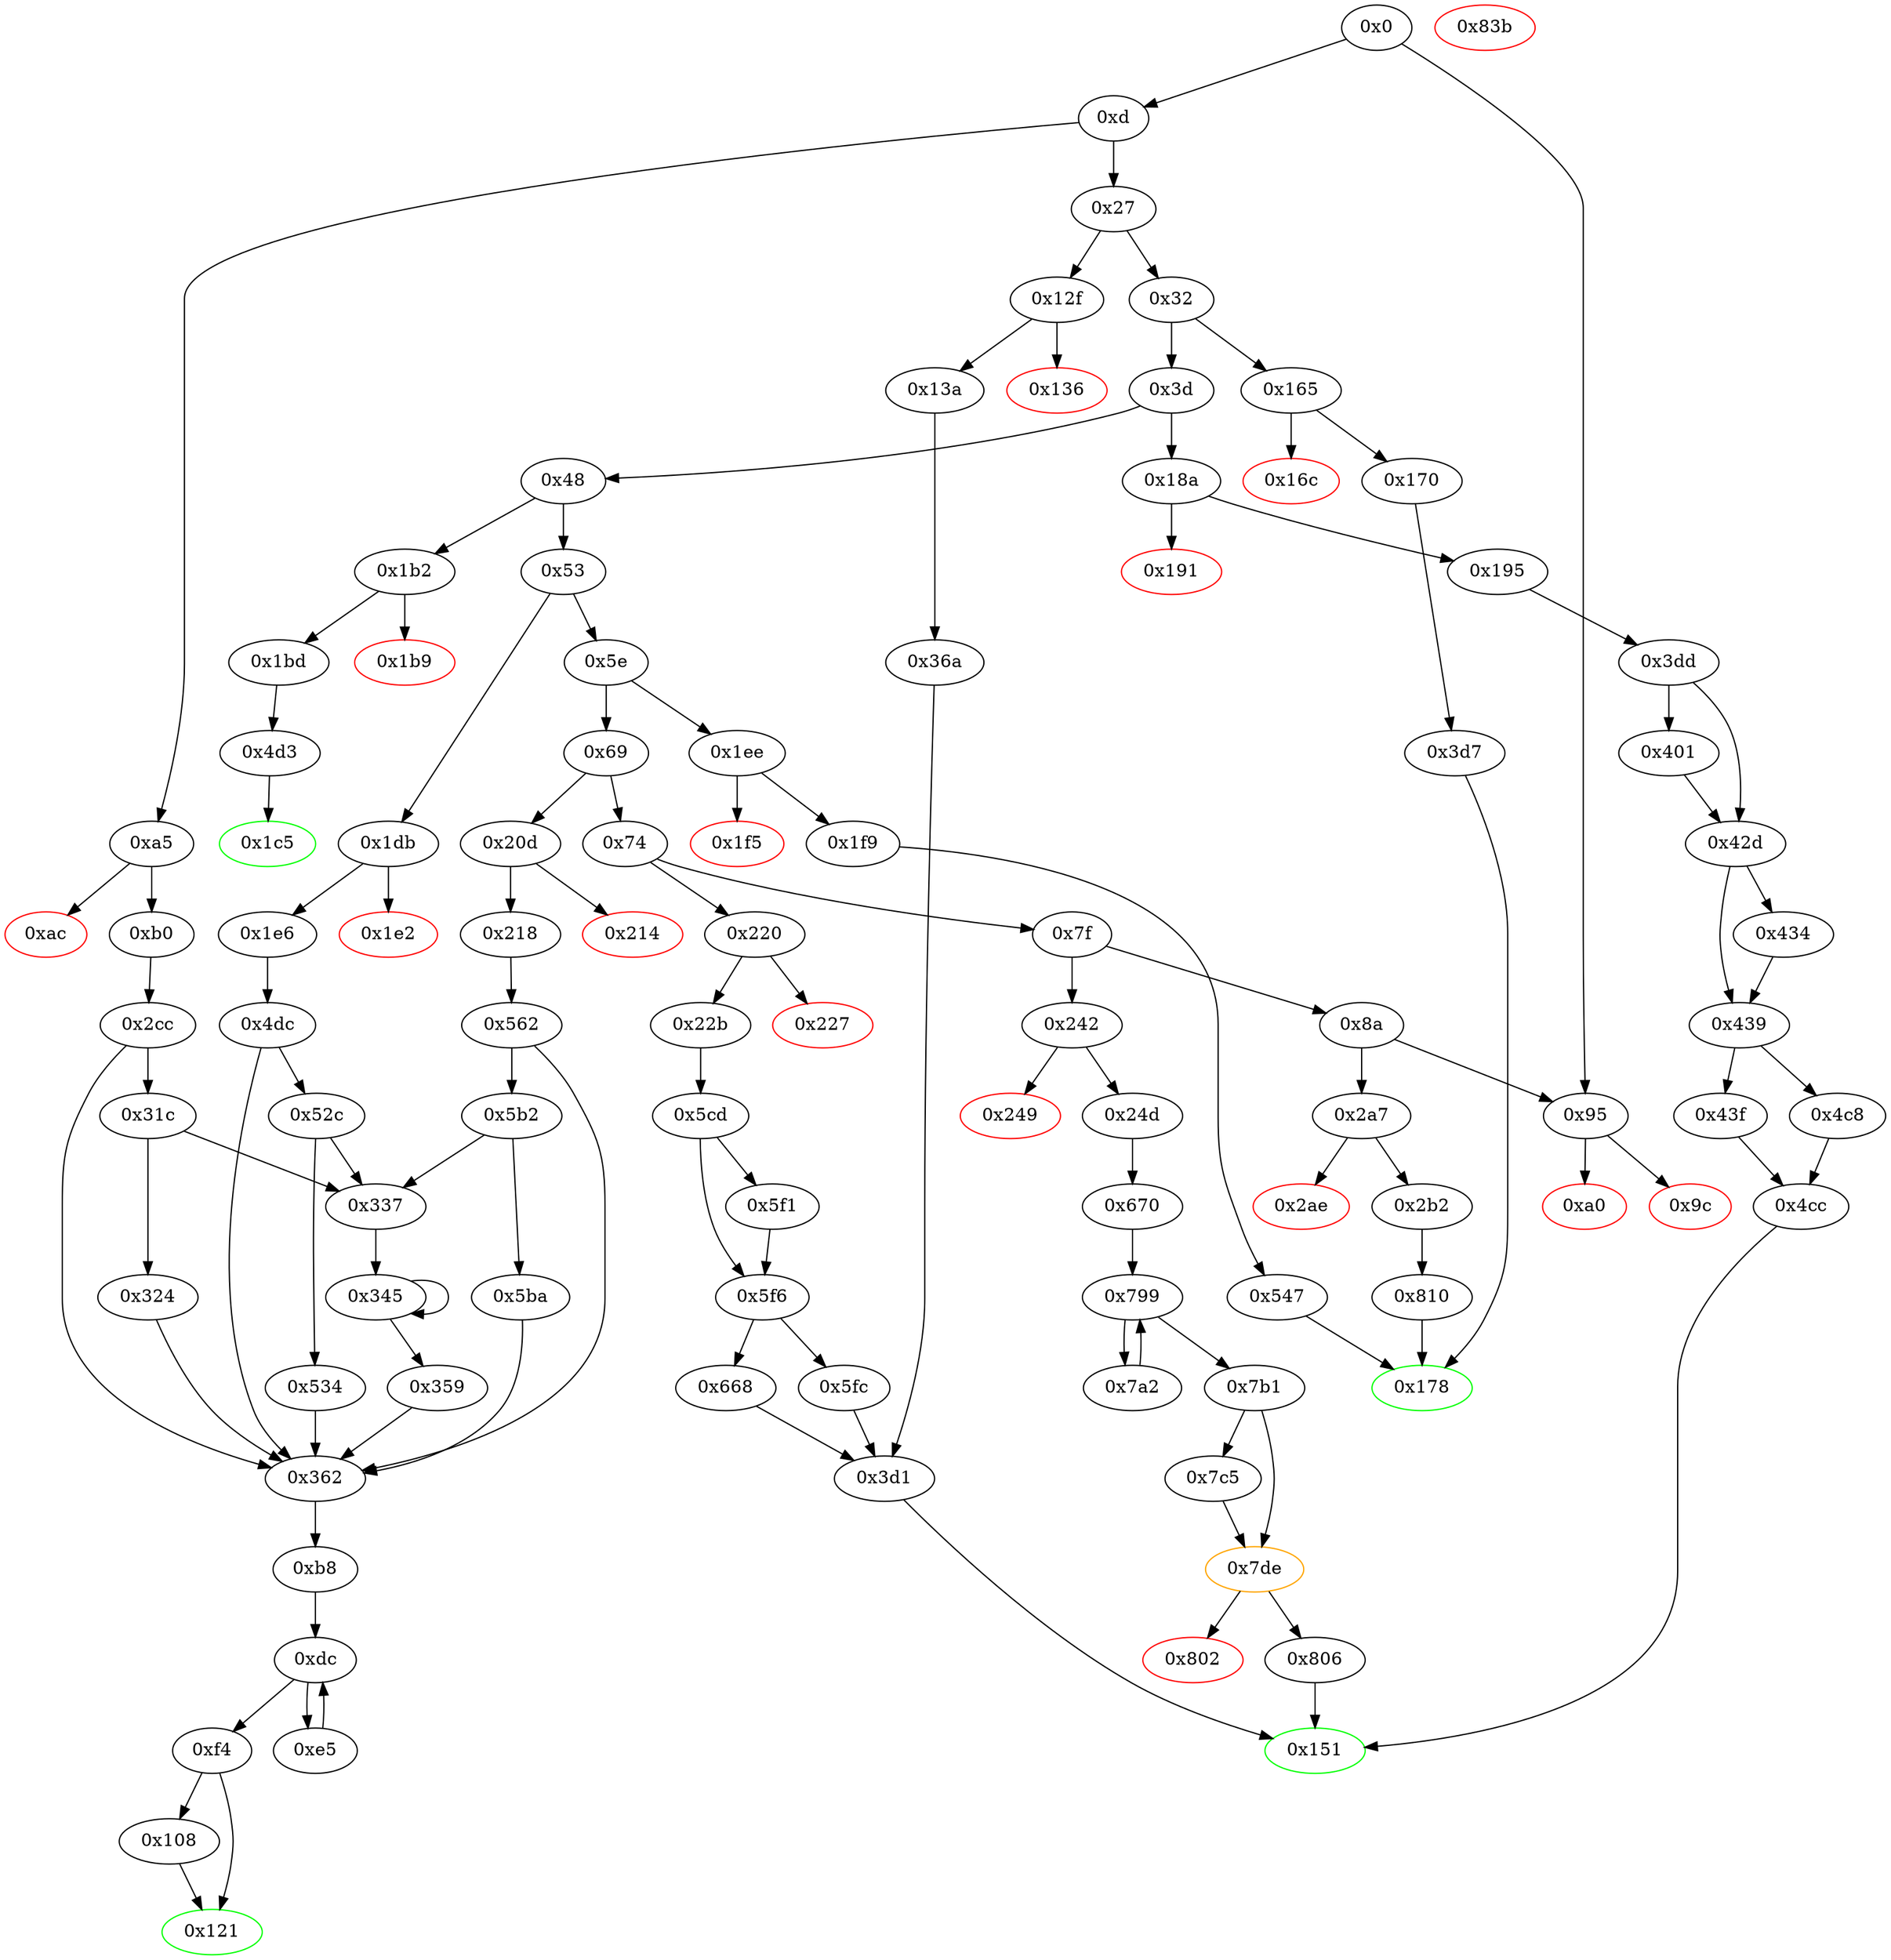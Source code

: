 digraph "" {
"0x2b2" [fillcolor=white, id="0x2b2", style=filled, tooltip="Block 0x2b2\n[0x2b2:0x2cb]\n---\nPredecessors: [0x2a7]\nSuccessors: [0x810]\n---\n0x2b2 JUMPDEST\n0x2b3 PUSH2 0x178\n0x2b6 PUSH1 0x1\n0x2b8 PUSH1 0xa0\n0x2ba PUSH1 0x2\n0x2bc EXP\n0x2bd SUB\n0x2be PUSH1 0x4\n0x2c0 CALLDATALOAD\n0x2c1 DUP2\n0x2c2 AND\n0x2c3 SWAP1\n0x2c4 PUSH1 0x24\n0x2c6 CALLDATALOAD\n0x2c7 AND\n0x2c8 PUSH2 0x810\n0x2cb JUMP\n---\n0x2b2: JUMPDEST \n0x2b3: V250 = 0x178\n0x2b6: V251 = 0x1\n0x2b8: V252 = 0xa0\n0x2ba: V253 = 0x2\n0x2bc: V254 = EXP 0x2 0xa0\n0x2bd: V255 = SUB 0x10000000000000000000000000000000000000000 0x1\n0x2be: V256 = 0x4\n0x2c0: V257 = CALLDATALOAD 0x4\n0x2c2: V258 = AND 0xffffffffffffffffffffffffffffffffffffffff V257\n0x2c4: V259 = 0x24\n0x2c6: V260 = CALLDATALOAD 0x24\n0x2c7: V261 = AND V260 0xffffffffffffffffffffffffffffffffffffffff\n0x2c8: V262 = 0x810\n0x2cb: JUMP 0x810\n---\nEntry stack: [V13]\nStack pops: 0\nStack additions: [0x178, V258, V261]\nExit stack: [V13, 0x178, V258, V261]\n\nDef sites:\nV13: {0xd.0x1b}\n"];
"0x31c" [fillcolor=white, id="0x31c", style=filled, tooltip="Block 0x31c\n[0x31c:0x323]\n---\nPredecessors: [0x2cc]\nSuccessors: [0x324, 0x337]\n---\n0x31c DUP1\n0x31d PUSH1 0x1f\n0x31f LT\n0x320 PUSH2 0x337\n0x323 JUMPI\n---\n0x31d: V301 = 0x1f\n0x31f: V302 = LT 0x1f V298\n0x320: V303 = 0x337\n0x323: JUMPI 0x337 V302\n---\nEntry stack: [V13, 0xb8, V283, 0x3, V274, V287, 0x3, V298]\nStack pops: 1\nStack additions: [S0]\nExit stack: [V13, 0xb8, V283, 0x3, V274, V287, 0x3, V298]\n\nDef sites:\nV13: {0xd.0x1b}\n0xb8: {0xb0.0xb1}\nV283: {0x2cc.0x2f1}\n0x3: {0x2cc.0x2cd}\nV274: {0x2cc.0x2e1}\nV287: {0x2cc.0x301}\n0x3: {0x2cc.0x2cd}\nV298: {0x2cc.0x315}\n"];
"0x74" [fillcolor=white, id="0x74", style=filled, tooltip="Block 0x74\n[0x74:0x7e]\n---\nPredecessors: [0x69]\nSuccessors: [0x7f, 0x220]\n---\n0x74 DUP1\n0x75 PUSH4 0xa9059cbb\n0x7a EQ\n0x7b PUSH2 0x220\n0x7e JUMPI\n---\n0x75: V38 = 0xa9059cbb\n0x7a: V39 = EQ 0xa9059cbb V13\n0x7b: V40 = 0x220\n0x7e: JUMPI 0x220 V39\n---\nEntry stack: [V13]\nStack pops: 1\nStack additions: [S0]\nExit stack: [V13]\n\nDef sites:\nV13: {0xd.0x1b}\n"];
"0x9c" [color=red, fillcolor=white, id="0x9c", style=filled, tooltip="Block 0x9c\n[0x9c:0x9f]\n---\nPredecessors: [0x95]\nSuccessors: []\n---\n0x9c PUSH1 0x0\n0x9e DUP1\n0x9f REVERT\n---\n0x9c: V50 = 0x0\n0x9f: REVERT 0x0 0x0\n---\nEntry stack: [V13]\nStack pops: 0\nStack additions: []\nExit stack: [V13]\n\nDef sites:\nV13: {0xd.0x1b}\n"];
"0x178" [color=green, fillcolor=white, id="0x178", style=filled, tooltip="Block 0x178\n[0x178:0x189]\n---\nPredecessors: [0x3d7, 0x547, 0x810]\nSuccessors: []\n---\n0x178 JUMPDEST\n0x179 PUSH1 0x40\n0x17b MLOAD\n0x17c SWAP1\n0x17d DUP2\n0x17e MSTORE\n0x17f PUSH1 0x20\n0x181 ADD\n0x182 PUSH1 0x40\n0x184 MLOAD\n0x185 DUP1\n0x186 SWAP2\n0x187 SUB\n0x188 SWAP1\n0x189 RETURN\n---\n0x178: JUMPDEST \n0x179: V129 = 0x40\n0x17b: V130 = M[0x40]\n0x17e: M[V130] = S0\n0x17f: V131 = 0x20\n0x181: V132 = ADD 0x20 V130\n0x182: V133 = 0x40\n0x184: V134 = M[0x40]\n0x187: V135 = SUB V132 V134\n0x189: RETURN V134 V135\n---\nEntry stack: [V13, S1, S0]\nStack pops: 1\nStack additions: []\nExit stack: [V13, S1]\n\nDef sites:\nV13: {0xd.0x1b}\nS1: {0x170.0x171, 0xd.0x1b}\nS0: {0x810.0x838, 0x547.0x55f, 0x3d7.0x3da}\n"];
"0x220" [fillcolor=white, id="0x220", style=filled, tooltip="Block 0x220\n[0x220:0x226]\n---\nPredecessors: [0x74]\nSuccessors: [0x227, 0x22b]\n---\n0x220 JUMPDEST\n0x221 CALLVALUE\n0x222 ISZERO\n0x223 PUSH2 0x22b\n0x226 JUMPI\n---\n0x220: JUMPDEST \n0x221: V196 = CALLVALUE\n0x222: V197 = ISZERO V196\n0x223: V198 = 0x22b\n0x226: JUMPI 0x22b V197\n---\nEntry stack: [V13]\nStack pops: 0\nStack additions: []\nExit stack: [V13]\n\nDef sites:\nV13: {0xd.0x1b}\n"];
"0x214" [color=red, fillcolor=white, id="0x214", style=filled, tooltip="Block 0x214\n[0x214:0x217]\n---\nPredecessors: [0x20d]\nSuccessors: []\n---\n0x214 PUSH1 0x0\n0x216 DUP1\n0x217 REVERT\n---\n0x214: V193 = 0x0\n0x217: REVERT 0x0 0x0\n---\nEntry stack: [V13]\nStack pops: 0\nStack additions: []\nExit stack: [V13]\n\nDef sites:\nV13: {0xd.0x1b}\n"];
"0x165" [fillcolor=white, id="0x165", style=filled, tooltip="Block 0x165\n[0x165:0x16b]\n---\nPredecessors: [0x32]\nSuccessors: [0x16c, 0x170]\n---\n0x165 JUMPDEST\n0x166 CALLVALUE\n0x167 ISZERO\n0x168 PUSH2 0x170\n0x16b JUMPI\n---\n0x165: JUMPDEST \n0x166: V123 = CALLVALUE\n0x167: V124 = ISZERO V123\n0x168: V125 = 0x170\n0x16b: JUMPI 0x170 V124\n---\nEntry stack: [V13]\nStack pops: 0\nStack additions: []\nExit stack: [V13]\n\nDef sites:\nV13: {0xd.0x1b}\n"];
"0x5f6" [fillcolor=white, id="0x5f6", style=filled, tooltip="Block 0x5f6\n[0x5f6:0x5fb]\n---\nPredecessors: [0x5cd, 0x5f1]\nSuccessors: [0x5fc, 0x668]\n---\n0x5f6 JUMPDEST\n0x5f7 ISZERO\n0x5f8 PUSH2 0x668\n0x5fb JUMPI\n---\n0x5f6: JUMPDEST \n0x5f7: V549 = ISZERO S0\n0x5f8: V550 = 0x668\n0x5fb: JUMPI 0x668 V549\n---\nEntry stack: [V13, 0x151, V208, V210, 0x0, S0]\nStack pops: 1\nStack additions: []\nExit stack: [V13, 0x151, V208, V210, 0x0]\n\nDef sites:\nV13: {0xd.0x1b}\n0x151: {0x22b.0x22c}\nV208: {0x22b.0x23a}\nV210: {0x22b.0x23d}\n0x0: {0x5cd.0x5d8}\nS0: {0x5f1.0x5f5, 0x5cd.0x5eb}\n"];
"0x7f" [fillcolor=white, id="0x7f", style=filled, tooltip="Block 0x7f\n[0x7f:0x89]\n---\nPredecessors: [0x74]\nSuccessors: [0x8a, 0x242]\n---\n0x7f DUP1\n0x80 PUSH4 0xcae9ca51\n0x85 EQ\n0x86 PUSH2 0x242\n0x89 JUMPI\n---\n0x80: V41 = 0xcae9ca51\n0x85: V42 = EQ 0xcae9ca51 V13\n0x86: V43 = 0x242\n0x89: JUMPI 0x242 V42\n---\nEntry stack: [V13]\nStack pops: 1\nStack additions: [S0]\nExit stack: [V13]\n\nDef sites:\nV13: {0xd.0x1b}\n"];
"0xdc" [fillcolor=white, id="0xdc", style=filled, tooltip="Block 0xdc\n[0xdc:0xe4]\n---\nPredecessors: [0xb8, 0xe5]\nSuccessors: [0xe5, 0xf4]\n---\n0xdc JUMPDEST\n0xdd DUP4\n0xde DUP2\n0xdf LT\n0xe0 ISZERO\n0xe1 PUSH2 0xf4\n0xe4 JUMPI\n---\n0xdc: JUMPDEST \n0xdf: V69 = LT S0 V65\n0xe0: V70 = ISZERO V69\n0xe1: V71 = 0xf4\n0xe4: JUMPI 0xf4 V70\n---\nEntry stack: [V13, 0xb8, S9, V59, V59, V64, V67, V65, V65, V64, V67, S0]\nStack pops: 4\nStack additions: [S3, S2, S1, S0]\nExit stack: [V13, 0xb8, S9, V59, V59, V64, V67, V65, V65, V64, V67, S0]\n\nDef sites:\nV13: {0xd.0x1b}\n0xb8: {0xb0.0xb1, 0x218.0x219, 0x1e6.0x1e7}\nS9: {0x4dc.0x501, 0x562.0x587, 0x2cc.0x2f1}\nV59: {0xb8.0xbb}\nV59: {0xb8.0xbb}\nV64: {0xb8.0xcd}\nV67: {0xb8.0xd5}\nV65: {0xb8.0xd1}\nV65: {0xb8.0xd1}\nV64: {0xb8.0xcd}\nV67: {0xb8.0xd5}\nS0: {0xb8.0xda, 0xe5.0xef}\n"];
"0x1f9" [fillcolor=white, id="0x1f9", style=filled, tooltip="Block 0x1f9\n[0x1f9:0x20c]\n---\nPredecessors: [0x1ee]\nSuccessors: [0x547]\n---\n0x1f9 JUMPDEST\n0x1fa PUSH2 0x178\n0x1fd PUSH1 0x1\n0x1ff PUSH1 0xa0\n0x201 PUSH1 0x2\n0x203 EXP\n0x204 SUB\n0x205 PUSH1 0x4\n0x207 CALLDATALOAD\n0x208 AND\n0x209 PUSH2 0x547\n0x20c JUMP\n---\n0x1f9: JUMPDEST \n0x1fa: V180 = 0x178\n0x1fd: V181 = 0x1\n0x1ff: V182 = 0xa0\n0x201: V183 = 0x2\n0x203: V184 = EXP 0x2 0xa0\n0x204: V185 = SUB 0x10000000000000000000000000000000000000000 0x1\n0x205: V186 = 0x4\n0x207: V187 = CALLDATALOAD 0x4\n0x208: V188 = AND V187 0xffffffffffffffffffffffffffffffffffffffff\n0x209: V189 = 0x547\n0x20c: JUMP 0x547\n---\nEntry stack: [V13]\nStack pops: 0\nStack additions: [0x178, V188]\nExit stack: [V13, 0x178, V188]\n\nDef sites:\nV13: {0xd.0x1b}\n"];
"0x5ba" [fillcolor=white, id="0x5ba", style=filled, tooltip="Block 0x5ba\n[0x5ba:0x5cc]\n---\nPredecessors: [0x5b2]\nSuccessors: [0x362]\n---\n0x5ba PUSH2 0x100\n0x5bd DUP1\n0x5be DUP4\n0x5bf SLOAD\n0x5c0 DIV\n0x5c1 MUL\n0x5c2 DUP4\n0x5c3 MSTORE\n0x5c4 SWAP2\n0x5c5 PUSH1 0x20\n0x5c7 ADD\n0x5c8 SWAP2\n0x5c9 PUSH2 0x362\n0x5cc JUMP\n---\n0x5ba: V525 = 0x100\n0x5bf: V526 = S[0x5]\n0x5c0: V527 = DIV V526 0x100\n0x5c1: V528 = MUL V527 0x100\n0x5c3: M[V508] = V528\n0x5c5: V529 = 0x20\n0x5c7: V530 = ADD 0x20 V508\n0x5c9: V531 = 0x362\n0x5cc: JUMP 0x362\n---\nEntry stack: [V13, 0xb8, V504, 0x5, V495, V508, 0x5, V519]\nStack pops: 3\nStack additions: [V530, S1, S0]\nExit stack: [V13, 0xb8, V504, 0x5, V495, V530, 0x5, V519]\n\nDef sites:\nV13: {0xd.0x1b}\n0xb8: {0x218.0x219}\nV504: {0x562.0x587}\n0x5: {0x562.0x563}\nV495: {0x562.0x577}\nV508: {0x562.0x597}\n0x5: {0x562.0x563}\nV519: {0x562.0x5ab}\n"];
"0x170" [fillcolor=white, id="0x170", style=filled, tooltip="Block 0x170\n[0x170:0x177]\n---\nPredecessors: [0x165]\nSuccessors: [0x3d7]\n---\n0x170 JUMPDEST\n0x171 PUSH2 0x178\n0x174 PUSH2 0x3d7\n0x177 JUMP\n---\n0x170: JUMPDEST \n0x171: V127 = 0x178\n0x174: V128 = 0x3d7\n0x177: JUMP 0x3d7\n---\nEntry stack: [V13]\nStack pops: 0\nStack additions: [0x178]\nExit stack: [V13, 0x178]\n\nDef sites:\nV13: {0xd.0x1b}\n"];
"0x5b2" [fillcolor=white, id="0x5b2", style=filled, tooltip="Block 0x5b2\n[0x5b2:0x5b9]\n---\nPredecessors: [0x562]\nSuccessors: [0x337, 0x5ba]\n---\n0x5b2 DUP1\n0x5b3 PUSH1 0x1f\n0x5b5 LT\n0x5b6 PUSH2 0x337\n0x5b9 JUMPI\n---\n0x5b3: V522 = 0x1f\n0x5b5: V523 = LT 0x1f V519\n0x5b6: V524 = 0x337\n0x5b9: JUMPI 0x337 V523\n---\nEntry stack: [V13, 0xb8, V504, 0x5, V495, V508, 0x5, V519]\nStack pops: 1\nStack additions: [S0]\nExit stack: [V13, 0xb8, V504, 0x5, V495, V508, 0x5, V519]\n\nDef sites:\nV13: {0xd.0x1b}\n0xb8: {0x218.0x219}\nV504: {0x562.0x587}\n0x5: {0x562.0x563}\nV495: {0x562.0x577}\nV508: {0x562.0x597}\n0x5: {0x562.0x563}\nV519: {0x562.0x5ab}\n"];
"0x18a" [fillcolor=white, id="0x18a", style=filled, tooltip="Block 0x18a\n[0x18a:0x190]\n---\nPredecessors: [0x3d]\nSuccessors: [0x191, 0x195]\n---\n0x18a JUMPDEST\n0x18b CALLVALUE\n0x18c ISZERO\n0x18d PUSH2 0x195\n0x190 JUMPI\n---\n0x18a: JUMPDEST \n0x18b: V136 = CALLVALUE\n0x18c: V137 = ISZERO V136\n0x18d: V138 = 0x195\n0x190: JUMPI 0x195 V137\n---\nEntry stack: [V13]\nStack pops: 0\nStack additions: []\nExit stack: [V13]\n\nDef sites:\nV13: {0xd.0x1b}\n"];
"0x4d3" [fillcolor=white, id="0x4d3", style=filled, tooltip="Block 0x4d3\n[0x4d3:0x4db]\n---\nPredecessors: [0x1bd]\nSuccessors: [0x1c5]\n---\n0x4d3 JUMPDEST\n0x4d4 PUSH1 0x4\n0x4d6 SLOAD\n0x4d7 PUSH1 0xff\n0x4d9 AND\n0x4da DUP2\n0x4db JUMP\n---\n0x4d3: JUMPDEST \n0x4d4: V421 = 0x4\n0x4d6: V422 = S[0x4]\n0x4d7: V423 = 0xff\n0x4d9: V424 = AND 0xff V422\n0x4db: JUMP 0x1c5\n---\nEntry stack: [V13, 0x1c5]\nStack pops: 1\nStack additions: [S0, V424]\nExit stack: [V13, 0x1c5, V424]\n\nDef sites:\nV13: {0xd.0x1b}\n0x1c5: {0x1bd.0x1be}\n"];
"0x43f" [fillcolor=white, id="0x43f", style=filled, tooltip="Block 0x43f\n[0x43f:0x4c7]\n---\nPredecessors: [0x439]\nSuccessors: [0x4cc]\n---\n0x43f PUSH1 0x1\n0x441 PUSH1 0xa0\n0x443 PUSH1 0x2\n0x445 EXP\n0x446 SUB\n0x447 DUP1\n0x448 DUP5\n0x449 AND\n0x44a PUSH1 0x0\n0x44c DUP2\n0x44d DUP2\n0x44e MSTORE\n0x44f PUSH1 0x20\n0x451 DUP2\n0x452 DUP2\n0x453 MSTORE\n0x454 PUSH1 0x40\n0x456 DUP1\n0x457 DUP4\n0x458 SHA3\n0x459 DUP1\n0x45a SLOAD\n0x45b DUP9\n0x45c ADD\n0x45d SWAP1\n0x45e SSTORE\n0x45f DUP9\n0x460 DUP6\n0x461 AND\n0x462 DUP1\n0x463 DUP5\n0x464 MSTORE\n0x465 DUP2\n0x466 DUP5\n0x467 SHA3\n0x468 DUP1\n0x469 SLOAD\n0x46a DUP10\n0x46b SWAP1\n0x46c SUB\n0x46d SWAP1\n0x46e SSTORE\n0x46f PUSH1 0x1\n0x471 DUP4\n0x472 MSTORE\n0x473 DUP2\n0x474 DUP5\n0x475 SHA3\n0x476 CALLER\n0x477 SWAP1\n0x478 SWAP7\n0x479 AND\n0x47a DUP5\n0x47b MSTORE\n0x47c SWAP5\n0x47d SWAP1\n0x47e SWAP2\n0x47f MSTORE\n0x480 SWAP1\n0x481 DUP2\n0x482 SWAP1\n0x483 SHA3\n0x484 DUP1\n0x485 SLOAD\n0x486 DUP7\n0x487 SWAP1\n0x488 SUB\n0x489 SWAP1\n0x48a SSTORE\n0x48b SWAP1\n0x48c SWAP2\n0x48d SWAP1\n0x48e PUSH32 0xddf252ad1be2c89b69c2b068fc378daa952ba7f163c4a11628f55a4df523b3ef\n0x4af SWAP1\n0x4b0 DUP6\n0x4b1 SWAP1\n0x4b2 MLOAD\n0x4b3 SWAP1\n0x4b4 DUP2\n0x4b5 MSTORE\n0x4b6 PUSH1 0x20\n0x4b8 ADD\n0x4b9 PUSH1 0x40\n0x4bb MLOAD\n0x4bc DUP1\n0x4bd SWAP2\n0x4be SUB\n0x4bf SWAP1\n0x4c0 LOG3\n0x4c1 POP\n0x4c2 PUSH1 0x1\n0x4c4 PUSH2 0x4cc\n0x4c7 JUMP\n---\n0x43f: V388 = 0x1\n0x441: V389 = 0xa0\n0x443: V390 = 0x2\n0x445: V391 = EXP 0x2 0xa0\n0x446: V392 = SUB 0x10000000000000000000000000000000000000000 0x1\n0x449: V393 = AND V151 0xffffffffffffffffffffffffffffffffffffffff\n0x44a: V394 = 0x0\n0x44e: M[0x0] = V393\n0x44f: V395 = 0x20\n0x453: M[0x20] = 0x0\n0x454: V396 = 0x40\n0x458: V397 = SHA3 0x0 0x40\n0x45a: V398 = S[V397]\n0x45c: V399 = ADD V153 V398\n0x45e: S[V397] = V399\n0x461: V400 = AND 0xffffffffffffffffffffffffffffffffffffffff V148\n0x464: M[0x0] = V400\n0x467: V401 = SHA3 0x0 0x40\n0x469: V402 = S[V401]\n0x46c: V403 = SUB V402 V153\n0x46e: S[V401] = V403\n0x46f: V404 = 0x1\n0x472: M[0x20] = 0x1\n0x475: V405 = SHA3 0x0 0x40\n0x476: V406 = CALLER\n0x479: V407 = AND 0xffffffffffffffffffffffffffffffffffffffff V406\n0x47b: M[0x0] = V407\n0x47f: M[0x20] = V405\n0x483: V408 = SHA3 0x0 0x40\n0x485: V409 = S[V408]\n0x488: V410 = SUB V409 V153\n0x48a: S[V408] = V410\n0x48e: V411 = 0xddf252ad1be2c89b69c2b068fc378daa952ba7f163c4a11628f55a4df523b3ef\n0x4b2: V412 = M[0x40]\n0x4b5: M[V412] = V153\n0x4b6: V413 = 0x20\n0x4b8: V414 = ADD 0x20 V412\n0x4b9: V415 = 0x40\n0x4bb: V416 = M[0x40]\n0x4be: V417 = SUB V414 V416\n0x4c0: LOG V416 V417 0xddf252ad1be2c89b69c2b068fc378daa952ba7f163c4a11628f55a4df523b3ef V400 V393\n0x4c2: V418 = 0x1\n0x4c4: V419 = 0x4cc\n0x4c7: JUMP 0x4cc\n---\nEntry stack: [V13, 0x151, V148, V151, V153, 0x0]\nStack pops: 4\nStack additions: [S3, S2, S1, 0x1]\nExit stack: [V13, 0x151, V148, V151, V153, 0x1]\n\nDef sites:\nV13: {0xd.0x1b}\n0x151: {0x195.0x196}\nV148: {0x195.0x1a5}\nV151: {0x195.0x1aa}\nV153: {0x195.0x1ad}\n0x0: {0x3dd.0x3e8}\n"];
"0xb0" [fillcolor=white, id="0xb0", style=filled, tooltip="Block 0xb0\n[0xb0:0xb7]\n---\nPredecessors: [0xa5]\nSuccessors: [0x2cc]\n---\n0xb0 JUMPDEST\n0xb1 PUSH2 0xb8\n0xb4 PUSH2 0x2cc\n0xb7 JUMP\n---\n0xb0: JUMPDEST \n0xb1: V56 = 0xb8\n0xb4: V57 = 0x2cc\n0xb7: JUMP 0x2cc\n---\nEntry stack: [V13]\nStack pops: 0\nStack additions: [0xb8]\nExit stack: [V13, 0xb8]\n\nDef sites:\nV13: {0xd.0x1b}\n"];
"0xa0" [color=red, fillcolor=white, id="0xa0", style=filled, tooltip="Block 0xa0\n[0xa0:0xa4]\n---\nPredecessors: [0x95]\nSuccessors: []\n---\n0xa0 JUMPDEST\n0xa1 PUSH1 0x0\n0xa3 DUP1\n0xa4 REVERT\n---\n0xa0: JUMPDEST \n0xa1: V51 = 0x0\n0xa4: REVERT 0x0 0x0\n---\nEntry stack: [V13]\nStack pops: 0\nStack additions: []\nExit stack: [V13]\n\nDef sites:\nV13: {0xd.0x1b}\n"];
"0x337" [fillcolor=white, id="0x337", style=filled, tooltip="Block 0x337\n[0x337:0x344]\n---\nPredecessors: [0x31c, 0x52c, 0x5b2]\nSuccessors: [0x345]\n---\n0x337 JUMPDEST\n0x338 DUP3\n0x339 ADD\n0x33a SWAP2\n0x33b SWAP1\n0x33c PUSH1 0x0\n0x33e MSTORE\n0x33f PUSH1 0x20\n0x341 PUSH1 0x0\n0x343 SHA3\n0x344 SWAP1\n---\n0x337: JUMPDEST \n0x339: V311 = ADD S2 S0\n0x33c: V312 = 0x0\n0x33e: M[0x0] = {0x3, 0x5, 0x6}\n0x33f: V313 = 0x20\n0x341: V314 = 0x0\n0x343: V315 = SHA3 0x0 0x20\n---\nEntry stack: [V13, 0xb8, S5, {0x3, 0x5, 0x6}, S3, S2, {0x3, 0x5, 0x6}, S0]\nStack pops: 3\nStack additions: [V311, V315, S2]\nExit stack: [V13, 0xb8, S5, {0x3, 0x5, 0x6}, S3, V311, V315, S2]\n\nDef sites:\nV13: {0xd.0x1b}\n0xb8: {0xb0.0xb1, 0x218.0x219, 0x1e6.0x1e7}\nS5: {0x4dc.0x501, 0x562.0x587, 0x2cc.0x2f1}\n{0x3, 0x5, 0x6}: {0x4dc.0x4dd, 0x562.0x563, 0x2cc.0x2cd}\nS3: {0x4dc.0x4f1, 0x562.0x577, 0x2cc.0x2e1}\nS2: {0x4dc.0x511, 0x562.0x597, 0x2cc.0x301}\n{0x3, 0x5, 0x6}: {0x4dc.0x4dd, 0x562.0x563, 0x2cc.0x2cd}\nS0: {0x4dc.0x525, 0x562.0x5ab, 0x2cc.0x315}\n"];
"0x8a" [fillcolor=white, id="0x8a", style=filled, tooltip="Block 0x8a\n[0x8a:0x94]\n---\nPredecessors: [0x7f]\nSuccessors: [0x95, 0x2a7]\n---\n0x8a DUP1\n0x8b PUSH4 0xdd62ed3e\n0x90 EQ\n0x91 PUSH2 0x2a7\n0x94 JUMPI\n---\n0x8b: V44 = 0xdd62ed3e\n0x90: V45 = EQ 0xdd62ed3e V13\n0x91: V46 = 0x2a7\n0x94: JUMPI 0x2a7 V45\n---\nEntry stack: [V13]\nStack pops: 1\nStack additions: [S0]\nExit stack: [V13]\n\nDef sites:\nV13: {0xd.0x1b}\n"];
"0x136" [color=red, fillcolor=white, id="0x136", style=filled, tooltip="Block 0x136\n[0x136:0x139]\n---\nPredecessors: [0x12f]\nSuccessors: []\n---\n0x136 PUSH1 0x0\n0x138 DUP1\n0x139 REVERT\n---\n0x136: V101 = 0x0\n0x139: REVERT 0x0 0x0\n---\nEntry stack: [V13]\nStack pops: 0\nStack additions: []\nExit stack: [V13]\n\nDef sites:\nV13: {0xd.0x1b}\n"];
"0x108" [fillcolor=white, id="0x108", style=filled, tooltip="Block 0x108\n[0x108:0x120]\n---\nPredecessors: [0xf4]\nSuccessors: [0x121]\n---\n0x108 DUP1\n0x109 DUP3\n0x10a SUB\n0x10b DUP1\n0x10c MLOAD\n0x10d PUSH1 0x1\n0x10f DUP4\n0x110 PUSH1 0x20\n0x112 SUB\n0x113 PUSH2 0x100\n0x116 EXP\n0x117 SUB\n0x118 NOT\n0x119 AND\n0x11a DUP2\n0x11b MSTORE\n0x11c PUSH1 0x20\n0x11e ADD\n0x11f SWAP2\n0x120 POP\n---\n0x10a: V83 = SUB V78 V80\n0x10c: V84 = M[V83]\n0x10d: V85 = 0x1\n0x110: V86 = 0x20\n0x112: V87 = SUB 0x20 V80\n0x113: V88 = 0x100\n0x116: V89 = EXP 0x100 V87\n0x117: V90 = SUB V89 0x1\n0x118: V91 = NOT V90\n0x119: V92 = AND V91 V84\n0x11b: M[V83] = V92\n0x11c: V93 = 0x20\n0x11e: V94 = ADD 0x20 V83\n---\nEntry stack: [V13, 0xb8, S4, V59, V59, V78, V80]\nStack pops: 2\nStack additions: [V94, S0]\nExit stack: [V13, 0xb8, S4, V59, V59, V94, V80]\n\nDef sites:\nV13: {0xd.0x1b}\n0xb8: {0xb0.0xb1, 0x218.0x219, 0x1e6.0x1e7}\nS4: {0x4dc.0x501, 0x562.0x587, 0x2cc.0x2f1}\nV59: {0xb8.0xbb}\nV59: {0xb8.0xbb}\nV78: {0xf4.0xfd}\nV80: {0xf4.0x101}\n"];
"0x562" [fillcolor=white, id="0x562", style=filled, tooltip="Block 0x562\n[0x562:0x5b1]\n---\nPredecessors: [0x218]\nSuccessors: [0x362, 0x5b2]\n---\n0x562 JUMPDEST\n0x563 PUSH1 0x5\n0x565 DUP1\n0x566 SLOAD\n0x567 PUSH1 0x1\n0x569 DUP2\n0x56a PUSH1 0x1\n0x56c AND\n0x56d ISZERO\n0x56e PUSH2 0x100\n0x571 MUL\n0x572 SUB\n0x573 AND\n0x574 PUSH1 0x2\n0x576 SWAP1\n0x577 DIV\n0x578 DUP1\n0x579 PUSH1 0x1f\n0x57b ADD\n0x57c PUSH1 0x20\n0x57e DUP1\n0x57f SWAP2\n0x580 DIV\n0x581 MUL\n0x582 PUSH1 0x20\n0x584 ADD\n0x585 PUSH1 0x40\n0x587 MLOAD\n0x588 SWAP1\n0x589 DUP2\n0x58a ADD\n0x58b PUSH1 0x40\n0x58d MSTORE\n0x58e DUP1\n0x58f SWAP3\n0x590 SWAP2\n0x591 SWAP1\n0x592 DUP2\n0x593 DUP2\n0x594 MSTORE\n0x595 PUSH1 0x20\n0x597 ADD\n0x598 DUP3\n0x599 DUP1\n0x59a SLOAD\n0x59b PUSH1 0x1\n0x59d DUP2\n0x59e PUSH1 0x1\n0x5a0 AND\n0x5a1 ISZERO\n0x5a2 PUSH2 0x100\n0x5a5 MUL\n0x5a6 SUB\n0x5a7 AND\n0x5a8 PUSH1 0x2\n0x5aa SWAP1\n0x5ab DIV\n0x5ac DUP1\n0x5ad ISZERO\n0x5ae PUSH2 0x362\n0x5b1 JUMPI\n---\n0x562: JUMPDEST \n0x563: V484 = 0x5\n0x566: V485 = S[0x5]\n0x567: V486 = 0x1\n0x56a: V487 = 0x1\n0x56c: V488 = AND 0x1 V485\n0x56d: V489 = ISZERO V488\n0x56e: V490 = 0x100\n0x571: V491 = MUL 0x100 V489\n0x572: V492 = SUB V491 0x1\n0x573: V493 = AND V492 V485\n0x574: V494 = 0x2\n0x577: V495 = DIV V493 0x2\n0x579: V496 = 0x1f\n0x57b: V497 = ADD 0x1f V495\n0x57c: V498 = 0x20\n0x580: V499 = DIV V497 0x20\n0x581: V500 = MUL V499 0x20\n0x582: V501 = 0x20\n0x584: V502 = ADD 0x20 V500\n0x585: V503 = 0x40\n0x587: V504 = M[0x40]\n0x58a: V505 = ADD V504 V502\n0x58b: V506 = 0x40\n0x58d: M[0x40] = V505\n0x594: M[V504] = V495\n0x595: V507 = 0x20\n0x597: V508 = ADD 0x20 V504\n0x59a: V509 = S[0x5]\n0x59b: V510 = 0x1\n0x59e: V511 = 0x1\n0x5a0: V512 = AND 0x1 V509\n0x5a1: V513 = ISZERO V512\n0x5a2: V514 = 0x100\n0x5a5: V515 = MUL 0x100 V513\n0x5a6: V516 = SUB V515 0x1\n0x5a7: V517 = AND V516 V509\n0x5a8: V518 = 0x2\n0x5ab: V519 = DIV V517 0x2\n0x5ad: V520 = ISZERO V519\n0x5ae: V521 = 0x362\n0x5b1: JUMPI 0x362 V520\n---\nEntry stack: [V13, 0xb8]\nStack pops: 0\nStack additions: [V504, 0x5, V495, V508, 0x5, V519]\nExit stack: [V13, 0xb8, V504, 0x5, V495, V508, 0x5, V519]\n\nDef sites:\nV13: {0xd.0x1b}\n0xb8: {0x218.0x219}\n"];
"0x53" [fillcolor=white, id="0x53", style=filled, tooltip="Block 0x53\n[0x53:0x5d]\n---\nPredecessors: [0x48]\nSuccessors: [0x5e, 0x1db]\n---\n0x53 DUP1\n0x54 PUSH4 0x54fd4d50\n0x59 EQ\n0x5a PUSH2 0x1db\n0x5d JUMPI\n---\n0x54: V29 = 0x54fd4d50\n0x59: V30 = EQ 0x54fd4d50 V13\n0x5a: V31 = 0x1db\n0x5d: JUMPI 0x1db V30\n---\nEntry stack: [V13]\nStack pops: 1\nStack additions: [S0]\nExit stack: [V13]\n\nDef sites:\nV13: {0xd.0x1b}\n"];
"0x32" [fillcolor=white, id="0x32", style=filled, tooltip="Block 0x32\n[0x32:0x3c]\n---\nPredecessors: [0x27]\nSuccessors: [0x3d, 0x165]\n---\n0x32 DUP1\n0x33 PUSH4 0x18160ddd\n0x38 EQ\n0x39 PUSH2 0x165\n0x3c JUMPI\n---\n0x33: V20 = 0x18160ddd\n0x38: V21 = EQ 0x18160ddd V13\n0x39: V22 = 0x165\n0x3c: JUMPI 0x165 V21\n---\nEntry stack: [V13]\nStack pops: 1\nStack additions: [S0]\nExit stack: [V13]\n\nDef sites:\nV13: {0xd.0x1b}\n"];
"0x52c" [fillcolor=white, id="0x52c", style=filled, tooltip="Block 0x52c\n[0x52c:0x533]\n---\nPredecessors: [0x4dc]\nSuccessors: [0x337, 0x534]\n---\n0x52c DUP1\n0x52d PUSH1 0x1f\n0x52f LT\n0x530 PUSH2 0x337\n0x533 JUMPI\n---\n0x52d: V463 = 0x1f\n0x52f: V464 = LT 0x1f V460\n0x530: V465 = 0x337\n0x533: JUMPI 0x337 V464\n---\nEntry stack: [V13, 0xb8, V445, 0x6, V436, V449, 0x6, V460]\nStack pops: 1\nStack additions: [S0]\nExit stack: [V13, 0xb8, V445, 0x6, V436, V449, 0x6, V460]\n\nDef sites:\nV13: {0xd.0x1b}\n0xb8: {0x1e6.0x1e7}\nV445: {0x4dc.0x501}\n0x6: {0x4dc.0x4dd}\nV436: {0x4dc.0x4f1}\nV449: {0x4dc.0x511}\n0x6: {0x4dc.0x4dd}\nV460: {0x4dc.0x525}\n"];
"0x4dc" [fillcolor=white, id="0x4dc", style=filled, tooltip="Block 0x4dc\n[0x4dc:0x52b]\n---\nPredecessors: [0x1e6]\nSuccessors: [0x362, 0x52c]\n---\n0x4dc JUMPDEST\n0x4dd PUSH1 0x6\n0x4df DUP1\n0x4e0 SLOAD\n0x4e1 PUSH1 0x1\n0x4e3 DUP2\n0x4e4 PUSH1 0x1\n0x4e6 AND\n0x4e7 ISZERO\n0x4e8 PUSH2 0x100\n0x4eb MUL\n0x4ec SUB\n0x4ed AND\n0x4ee PUSH1 0x2\n0x4f0 SWAP1\n0x4f1 DIV\n0x4f2 DUP1\n0x4f3 PUSH1 0x1f\n0x4f5 ADD\n0x4f6 PUSH1 0x20\n0x4f8 DUP1\n0x4f9 SWAP2\n0x4fa DIV\n0x4fb MUL\n0x4fc PUSH1 0x20\n0x4fe ADD\n0x4ff PUSH1 0x40\n0x501 MLOAD\n0x502 SWAP1\n0x503 DUP2\n0x504 ADD\n0x505 PUSH1 0x40\n0x507 MSTORE\n0x508 DUP1\n0x509 SWAP3\n0x50a SWAP2\n0x50b SWAP1\n0x50c DUP2\n0x50d DUP2\n0x50e MSTORE\n0x50f PUSH1 0x20\n0x511 ADD\n0x512 DUP3\n0x513 DUP1\n0x514 SLOAD\n0x515 PUSH1 0x1\n0x517 DUP2\n0x518 PUSH1 0x1\n0x51a AND\n0x51b ISZERO\n0x51c PUSH2 0x100\n0x51f MUL\n0x520 SUB\n0x521 AND\n0x522 PUSH1 0x2\n0x524 SWAP1\n0x525 DIV\n0x526 DUP1\n0x527 ISZERO\n0x528 PUSH2 0x362\n0x52b JUMPI\n---\n0x4dc: JUMPDEST \n0x4dd: V425 = 0x6\n0x4e0: V426 = S[0x6]\n0x4e1: V427 = 0x1\n0x4e4: V428 = 0x1\n0x4e6: V429 = AND 0x1 V426\n0x4e7: V430 = ISZERO V429\n0x4e8: V431 = 0x100\n0x4eb: V432 = MUL 0x100 V430\n0x4ec: V433 = SUB V432 0x1\n0x4ed: V434 = AND V433 V426\n0x4ee: V435 = 0x2\n0x4f1: V436 = DIV V434 0x2\n0x4f3: V437 = 0x1f\n0x4f5: V438 = ADD 0x1f V436\n0x4f6: V439 = 0x20\n0x4fa: V440 = DIV V438 0x20\n0x4fb: V441 = MUL V440 0x20\n0x4fc: V442 = 0x20\n0x4fe: V443 = ADD 0x20 V441\n0x4ff: V444 = 0x40\n0x501: V445 = M[0x40]\n0x504: V446 = ADD V445 V443\n0x505: V447 = 0x40\n0x507: M[0x40] = V446\n0x50e: M[V445] = V436\n0x50f: V448 = 0x20\n0x511: V449 = ADD 0x20 V445\n0x514: V450 = S[0x6]\n0x515: V451 = 0x1\n0x518: V452 = 0x1\n0x51a: V453 = AND 0x1 V450\n0x51b: V454 = ISZERO V453\n0x51c: V455 = 0x100\n0x51f: V456 = MUL 0x100 V454\n0x520: V457 = SUB V456 0x1\n0x521: V458 = AND V457 V450\n0x522: V459 = 0x2\n0x525: V460 = DIV V458 0x2\n0x527: V461 = ISZERO V460\n0x528: V462 = 0x362\n0x52b: JUMPI 0x362 V461\n---\nEntry stack: [V13, 0xb8]\nStack pops: 0\nStack additions: [V445, 0x6, V436, V449, 0x6, V460]\nExit stack: [V13, 0xb8, V445, 0x6, V436, V449, 0x6, V460]\n\nDef sites:\nV13: {0xd.0x1b}\n0xb8: {0x1e6.0x1e7}\n"];
"0x4c8" [fillcolor=white, id="0x4c8", style=filled, tooltip="Block 0x4c8\n[0x4c8:0x4cb]\n---\nPredecessors: [0x439]\nSuccessors: [0x4cc]\n---\n0x4c8 JUMPDEST\n0x4c9 POP\n0x4ca PUSH1 0x0\n---\n0x4c8: JUMPDEST \n0x4ca: V420 = 0x0\n---\nEntry stack: [V13, 0x151, V148, V151, V153, 0x0]\nStack pops: 1\nStack additions: [0x0]\nExit stack: [V13, 0x151, V148, V151, V153, 0x0]\n\nDef sites:\nV13: {0xd.0x1b}\n0x151: {0x195.0x196}\nV148: {0x195.0x1a5}\nV151: {0x195.0x1aa}\nV153: {0x195.0x1ad}\n0x0: {0x3dd.0x3e8}\n"];
"0xb8" [fillcolor=white, id="0xb8", style=filled, tooltip="Block 0xb8\n[0xb8:0xdb]\n---\nPredecessors: [0x362]\nSuccessors: [0xdc]\n---\n0xb8 JUMPDEST\n0xb9 PUSH1 0x40\n0xbb MLOAD\n0xbc PUSH1 0x20\n0xbe DUP1\n0xbf DUP3\n0xc0 MSTORE\n0xc1 DUP2\n0xc2 SWAP1\n0xc3 DUP2\n0xc4 ADD\n0xc5 DUP4\n0xc6 DUP2\n0xc7 DUP2\n0xc8 MLOAD\n0xc9 DUP2\n0xca MSTORE\n0xcb PUSH1 0x20\n0xcd ADD\n0xce SWAP2\n0xcf POP\n0xd0 DUP1\n0xd1 MLOAD\n0xd2 SWAP1\n0xd3 PUSH1 0x20\n0xd5 ADD\n0xd6 SWAP1\n0xd7 DUP1\n0xd8 DUP4\n0xd9 DUP4\n0xda PUSH1 0x0\n---\n0xb8: JUMPDEST \n0xb9: V58 = 0x40\n0xbb: V59 = M[0x40]\n0xbc: V60 = 0x20\n0xc0: M[V59] = 0x20\n0xc4: V61 = ADD V59 0x20\n0xc8: V62 = M[S0]\n0xca: M[V61] = V62\n0xcb: V63 = 0x20\n0xcd: V64 = ADD 0x20 V61\n0xd1: V65 = M[S0]\n0xd3: V66 = 0x20\n0xd5: V67 = ADD 0x20 S0\n0xda: V68 = 0x0\n---\nEntry stack: [V13, 0xb8, S0]\nStack pops: 1\nStack additions: [S0, V59, V59, V64, V67, V65, V65, V64, V67, 0x0]\nExit stack: [V13, 0xb8, S0, V59, V59, V64, V67, V65, V65, V64, V67, 0x0]\n\nDef sites:\nV13: {0xd.0x1b}\n0xb8: {0xb0.0xb1, 0x218.0x219, 0x1e6.0x1e7}\nS0: {0x4dc.0x501, 0x562.0x587, 0x2cc.0x2f1}\n"];
"0x24d" [fillcolor=white, id="0x24d", style=filled, tooltip="Block 0x24d\n[0x24d:0x2a6]\n---\nPredecessors: [0x242]\nSuccessors: [0x670]\n---\n0x24d JUMPDEST\n0x24e PUSH2 0x151\n0x251 PUSH1 0x4\n0x253 DUP1\n0x254 CALLDATALOAD\n0x255 PUSH1 0x1\n0x257 PUSH1 0xa0\n0x259 PUSH1 0x2\n0x25b EXP\n0x25c SUB\n0x25d AND\n0x25e SWAP1\n0x25f PUSH1 0x24\n0x261 DUP1\n0x262 CALLDATALOAD\n0x263 SWAP2\n0x264 SWAP1\n0x265 PUSH1 0x64\n0x267 SWAP1\n0x268 PUSH1 0x44\n0x26a CALLDATALOAD\n0x26b SWAP1\n0x26c DUP2\n0x26d ADD\n0x26e SWAP1\n0x26f DUP4\n0x270 ADD\n0x271 CALLDATALOAD\n0x272 DUP1\n0x273 PUSH1 0x20\n0x275 PUSH1 0x1f\n0x277 DUP3\n0x278 ADD\n0x279 DUP2\n0x27a SWAP1\n0x27b DIV\n0x27c DUP2\n0x27d MUL\n0x27e ADD\n0x27f PUSH1 0x40\n0x281 MLOAD\n0x282 SWAP1\n0x283 DUP2\n0x284 ADD\n0x285 PUSH1 0x40\n0x287 MSTORE\n0x288 DUP2\n0x289 DUP2\n0x28a MSTORE\n0x28b SWAP3\n0x28c SWAP2\n0x28d SWAP1\n0x28e PUSH1 0x20\n0x290 DUP5\n0x291 ADD\n0x292 DUP4\n0x293 DUP4\n0x294 DUP1\n0x295 DUP3\n0x296 DUP5\n0x297 CALLDATACOPY\n0x298 POP\n0x299 SWAP5\n0x29a SWAP7\n0x29b POP\n0x29c PUSH2 0x670\n0x29f SWAP6\n0x2a0 POP\n0x2a1 POP\n0x2a2 POP\n0x2a3 POP\n0x2a4 POP\n0x2a5 POP\n0x2a6 JUMP\n---\n0x24d: JUMPDEST \n0x24e: V216 = 0x151\n0x251: V217 = 0x4\n0x254: V218 = CALLDATALOAD 0x4\n0x255: V219 = 0x1\n0x257: V220 = 0xa0\n0x259: V221 = 0x2\n0x25b: V222 = EXP 0x2 0xa0\n0x25c: V223 = SUB 0x10000000000000000000000000000000000000000 0x1\n0x25d: V224 = AND 0xffffffffffffffffffffffffffffffffffffffff V218\n0x25f: V225 = 0x24\n0x262: V226 = CALLDATALOAD 0x24\n0x265: V227 = 0x64\n0x268: V228 = 0x44\n0x26a: V229 = CALLDATALOAD 0x44\n0x26d: V230 = ADD V229 0x24\n0x270: V231 = ADD 0x4 V229\n0x271: V232 = CALLDATALOAD V231\n0x273: V233 = 0x20\n0x275: V234 = 0x1f\n0x278: V235 = ADD V232 0x1f\n0x27b: V236 = DIV V235 0x20\n0x27d: V237 = MUL 0x20 V236\n0x27e: V238 = ADD V237 0x20\n0x27f: V239 = 0x40\n0x281: V240 = M[0x40]\n0x284: V241 = ADD V240 V238\n0x285: V242 = 0x40\n0x287: M[0x40] = V241\n0x28a: M[V240] = V232\n0x28e: V243 = 0x20\n0x291: V244 = ADD V240 0x20\n0x297: CALLDATACOPY V244 V230 V232\n0x29c: V245 = 0x670\n0x2a6: JUMP 0x670\n---\nEntry stack: [V13]\nStack pops: 0\nStack additions: [0x151, V224, V226, V240]\nExit stack: [V13, 0x151, V224, V226, V240]\n\nDef sites:\nV13: {0xd.0x1b}\n"];
"0x1e2" [color=red, fillcolor=white, id="0x1e2", style=filled, tooltip="Block 0x1e2\n[0x1e2:0x1e5]\n---\nPredecessors: [0x1db]\nSuccessors: []\n---\n0x1e2 PUSH1 0x0\n0x1e4 DUP1\n0x1e5 REVERT\n---\n0x1e2: V173 = 0x0\n0x1e5: REVERT 0x0 0x0\n---\nEntry stack: [V13]\nStack pops: 0\nStack additions: []\nExit stack: [V13]\n\nDef sites:\nV13: {0xd.0x1b}\n"];
"0x249" [color=red, fillcolor=white, id="0x249", style=filled, tooltip="Block 0x249\n[0x249:0x24c]\n---\nPredecessors: [0x242]\nSuccessors: []\n---\n0x249 PUSH1 0x0\n0x24b DUP1\n0x24c REVERT\n---\n0x249: V215 = 0x0\n0x24c: REVERT 0x0 0x0\n---\nEntry stack: [V13]\nStack pops: 0\nStack additions: []\nExit stack: [V13]\n\nDef sites:\nV13: {0xd.0x1b}\n"];
"0x3dd" [fillcolor=white, id="0x3dd", style=filled, tooltip="Block 0x3dd\n[0x3dd:0x400]\n---\nPredecessors: [0x195]\nSuccessors: [0x401, 0x42d]\n---\n0x3dd JUMPDEST\n0x3de PUSH1 0x1\n0x3e0 PUSH1 0xa0\n0x3e2 PUSH1 0x2\n0x3e4 EXP\n0x3e5 SUB\n0x3e6 DUP4\n0x3e7 AND\n0x3e8 PUSH1 0x0\n0x3ea SWAP1\n0x3eb DUP2\n0x3ec MSTORE\n0x3ed PUSH1 0x20\n0x3ef DUP2\n0x3f0 SWAP1\n0x3f1 MSTORE\n0x3f2 PUSH1 0x40\n0x3f4 DUP2\n0x3f5 SHA3\n0x3f6 SLOAD\n0x3f7 DUP3\n0x3f8 SWAP1\n0x3f9 LT\n0x3fa DUP1\n0x3fb ISZERO\n0x3fc SWAP1\n0x3fd PUSH2 0x42d\n0x400 JUMPI\n---\n0x3dd: JUMPDEST \n0x3de: V351 = 0x1\n0x3e0: V352 = 0xa0\n0x3e2: V353 = 0x2\n0x3e4: V354 = EXP 0x2 0xa0\n0x3e5: V355 = SUB 0x10000000000000000000000000000000000000000 0x1\n0x3e7: V356 = AND V148 0xffffffffffffffffffffffffffffffffffffffff\n0x3e8: V357 = 0x0\n0x3ec: M[0x0] = V356\n0x3ed: V358 = 0x20\n0x3f1: M[0x20] = 0x0\n0x3f2: V359 = 0x40\n0x3f5: V360 = SHA3 0x0 0x40\n0x3f6: V361 = S[V360]\n0x3f9: V362 = LT V361 V153\n0x3fb: V363 = ISZERO V362\n0x3fd: V364 = 0x42d\n0x400: JUMPI 0x42d V362\n---\nEntry stack: [V13, 0x151, V148, V151, V153]\nStack pops: 3\nStack additions: [S2, S1, S0, 0x0, V363]\nExit stack: [V13, 0x151, V148, V151, V153, 0x0, V363]\n\nDef sites:\nV13: {0xd.0x1b}\n0x151: {0x195.0x196}\nV148: {0x195.0x1a5}\nV151: {0x195.0x1aa}\nV153: {0x195.0x1ad}\n"];
"0x345" [fillcolor=white, id="0x345", style=filled, tooltip="Block 0x345\n[0x345:0x358]\n---\nPredecessors: [0x337, 0x345]\nSuccessors: [0x345, 0x359]\n---\n0x345 JUMPDEST\n0x346 DUP2\n0x347 SLOAD\n0x348 DUP2\n0x349 MSTORE\n0x34a SWAP1\n0x34b PUSH1 0x1\n0x34d ADD\n0x34e SWAP1\n0x34f PUSH1 0x20\n0x351 ADD\n0x352 DUP1\n0x353 DUP4\n0x354 GT\n0x355 PUSH2 0x345\n0x358 JUMPI\n---\n0x345: JUMPDEST \n0x347: V316 = S[S1]\n0x349: M[S0] = V316\n0x34b: V317 = 0x1\n0x34d: V318 = ADD 0x1 S1\n0x34f: V319 = 0x20\n0x351: V320 = ADD 0x20 S0\n0x354: V321 = GT V311 V320\n0x355: V322 = 0x345\n0x358: JUMPI 0x345 V321\n---\nEntry stack: [V13, 0xb8, S5, {0x3, 0x5, 0x6}, S3, V311, S1, S0]\nStack pops: 3\nStack additions: [S2, V318, V320]\nExit stack: [V13, 0xb8, S5, {0x3, 0x5, 0x6}, S3, V311, V318, V320]\n\nDef sites:\nV13: {0xd.0x1b}\n0xb8: {0x218.0x219, 0xb0.0xb1, 0x1e6.0x1e7}\nS5: {0x2cc.0x2f1, 0x562.0x587, 0x4dc.0x501}\n{0x3, 0x5, 0x6}: {0x2cc.0x2cd, 0x562.0x563, 0x4dc.0x4dd}\nS3: {0x2cc.0x2e1, 0x562.0x577, 0x4dc.0x4f1}\nV311: {0x337.0x339}\nS1: {0x345.0x34d, 0x337.0x343}\nS0: {0x4dc.0x511, 0x562.0x597, 0x345.0x351, 0x2cc.0x301}\n"];
"0x242" [fillcolor=white, id="0x242", style=filled, tooltip="Block 0x242\n[0x242:0x248]\n---\nPredecessors: [0x7f]\nSuccessors: [0x249, 0x24d]\n---\n0x242 JUMPDEST\n0x243 CALLVALUE\n0x244 ISZERO\n0x245 PUSH2 0x24d\n0x248 JUMPI\n---\n0x242: JUMPDEST \n0x243: V212 = CALLVALUE\n0x244: V213 = ISZERO V212\n0x245: V214 = 0x24d\n0x248: JUMPI 0x24d V213\n---\nEntry stack: [V13]\nStack pops: 0\nStack additions: []\nExit stack: [V13]\n\nDef sites:\nV13: {0xd.0x1b}\n"];
"0x69" [fillcolor=white, id="0x69", style=filled, tooltip="Block 0x69\n[0x69:0x73]\n---\nPredecessors: [0x5e]\nSuccessors: [0x74, 0x20d]\n---\n0x69 DUP1\n0x6a PUSH4 0x95d89b41\n0x6f EQ\n0x70 PUSH2 0x20d\n0x73 JUMPI\n---\n0x6a: V35 = 0x95d89b41\n0x6f: V36 = EQ 0x95d89b41 V13\n0x70: V37 = 0x20d\n0x73: JUMPI 0x20d V36\n---\nEntry stack: [V13]\nStack pops: 1\nStack additions: [S0]\nExit stack: [V13]\n\nDef sites:\nV13: {0xd.0x1b}\n"];
"0x4cc" [fillcolor=white, id="0x4cc", style=filled, tooltip="Block 0x4cc\n[0x4cc:0x4d2]\n---\nPredecessors: [0x43f, 0x4c8]\nSuccessors: [0x151]\n---\n0x4cc JUMPDEST\n0x4cd SWAP4\n0x4ce SWAP3\n0x4cf POP\n0x4d0 POP\n0x4d1 POP\n0x4d2 JUMP\n---\n0x4cc: JUMPDEST \n0x4d2: JUMP 0x151\n---\nEntry stack: [V13, 0x151, V148, V151, V153, {0x0, 0x1}]\nStack pops: 5\nStack additions: [S0]\nExit stack: [V13, {0x0, 0x1}]\n\nDef sites:\nV13: {0xd.0x1b}\n0x151: {0x195.0x196}\nV148: {0x195.0x1a5}\nV151: {0x195.0x1aa}\nV153: {0x195.0x1ad}\n{0x0, 0x1}: {0x4c8.0x4ca, 0x43f.0x4c2}\n"];
"0x434" [fillcolor=white, id="0x434", style=filled, tooltip="Block 0x434\n[0x434:0x438]\n---\nPredecessors: [0x42d]\nSuccessors: [0x439]\n---\n0x434 POP\n0x435 PUSH1 0x0\n0x437 DUP3\n0x438 GT\n---\n0x435: V384 = 0x0\n0x438: V385 = GT V153 0x0\n---\nEntry stack: [V13, 0x151, V148, V151, V153, 0x0, S0]\nStack pops: 3\nStack additions: [S2, S1, V385]\nExit stack: [V13, 0x151, V148, V151, V153, 0x0, V385]\n\nDef sites:\nV13: {0xd.0x1b}\n0x151: {0x195.0x196}\nV148: {0x195.0x1a5}\nV151: {0x195.0x1aa}\nV153: {0x195.0x1ad}\n0x0: {0x3dd.0x3e8}\nS0: {0x401.0x42c, 0x3dd.0x3fb}\n"];
"0x22b" [fillcolor=white, id="0x22b", style=filled, tooltip="Block 0x22b\n[0x22b:0x241]\n---\nPredecessors: [0x220]\nSuccessors: [0x5cd]\n---\n0x22b JUMPDEST\n0x22c PUSH2 0x151\n0x22f PUSH1 0x1\n0x231 PUSH1 0xa0\n0x233 PUSH1 0x2\n0x235 EXP\n0x236 SUB\n0x237 PUSH1 0x4\n0x239 CALLDATALOAD\n0x23a AND\n0x23b PUSH1 0x24\n0x23d CALLDATALOAD\n0x23e PUSH2 0x5cd\n0x241 JUMP\n---\n0x22b: JUMPDEST \n0x22c: V200 = 0x151\n0x22f: V201 = 0x1\n0x231: V202 = 0xa0\n0x233: V203 = 0x2\n0x235: V204 = EXP 0x2 0xa0\n0x236: V205 = SUB 0x10000000000000000000000000000000000000000 0x1\n0x237: V206 = 0x4\n0x239: V207 = CALLDATALOAD 0x4\n0x23a: V208 = AND V207 0xffffffffffffffffffffffffffffffffffffffff\n0x23b: V209 = 0x24\n0x23d: V210 = CALLDATALOAD 0x24\n0x23e: V211 = 0x5cd\n0x241: JUMP 0x5cd\n---\nEntry stack: [V13]\nStack pops: 0\nStack additions: [0x151, V208, V210]\nExit stack: [V13, 0x151, V208, V210]\n\nDef sites:\nV13: {0xd.0x1b}\n"];
"0x7b1" [fillcolor=white, id="0x7b1", style=filled, tooltip="Block 0x7b1\n[0x7b1:0x7c4]\n---\nPredecessors: [0x799]\nSuccessors: [0x7c5, 0x7de]\n---\n0x7b1 JUMPDEST\n0x7b2 POP\n0x7b3 POP\n0x7b4 POP\n0x7b5 POP\n0x7b6 SWAP1\n0x7b7 POP\n0x7b8 SWAP1\n0x7b9 DUP2\n0x7ba ADD\n0x7bb SWAP1\n0x7bc PUSH1 0x1f\n0x7be AND\n0x7bf DUP1\n0x7c0 ISZERO\n0x7c1 PUSH2 0x7de\n0x7c4 JUMPI\n---\n0x7b1: JUMPDEST \n0x7ba: V677 = ADD V664 V663\n0x7bc: V678 = 0x1f\n0x7be: V679 = AND 0x1f V664\n0x7c0: V680 = ISZERO V679\n0x7c1: V681 = 0x7de\n0x7c4: JUMPI 0x7de V680\n---\nEntry stack: [V13, 0x151, V224, V226, V240, 0x0, V605, V621, V622, V226, V623, V240, V633, V663, V666, V664, V664, V663, V666, S0]\nStack pops: 7\nStack additions: [V677, V679]\nExit stack: [V13, 0x151, V224, V226, V240, 0x0, V605, V621, V622, V226, V623, V240, V633, V677, V679]\n\nDef sites:\nV13: {0xd.0x1b}\n0x151: {0x24d.0x24e}\nV224: {0x24d.0x25d}\nV226: {0x24d.0x262}\nV240: {0x24d.0x281}\n0x0: {0x670.0x67c}\nV605: {0x670.0x6dd}\nV621: {0x670.0x73b}\nV622: {0x670.0x73c}\nV226: {0x24d.0x262}\nV623: {0x670.0x73e}\nV240: {0x24d.0x281}\nV633: {0x670.0x754}\nV663: {0x670.0x78b}\nV666: {0x670.0x792}\nV664: {0x670.0x78e}\nV664: {0x670.0x78e}\nV663: {0x670.0x78b}\nV666: {0x670.0x792}\nS0: {0x670.0x797, 0x7a2.0x7ac}\n"];
"0x806" [fillcolor=white, id="0x806", style=filled, tooltip="Block 0x806\n[0x806:0x80f]\n---\nPredecessors: [0x7de]\nSuccessors: [0x151]\n---\n0x806 JUMPDEST\n0x807 POP\n0x808 PUSH1 0x1\n0x80a SWAP4\n0x80b SWAP3\n0x80c POP\n0x80d POP\n0x80e POP\n0x80f JUMP\n---\n0x806: JUMPDEST \n0x808: V707 = 0x1\n0x80f: JUMP 0x151\n---\nEntry stack: [V13, 0x151, V224, V226, V240, 0x0]\nStack pops: 5\nStack additions: [0x1]\nExit stack: [V13, 0x1]\n\nDef sites:\nV13: {0xd.0x1b}\n0x151: {0x24d.0x24e}\nV224: {0x24d.0x25d}\nV226: {0x24d.0x262}\nV240: {0x24d.0x281}\n0x0: {0x670.0x67c}\n"];
"0x668" [fillcolor=white, id="0x668", style=filled, tooltip="Block 0x668\n[0x668:0x66f]\n---\nPredecessors: [0x5f6]\nSuccessors: [0x3d1]\n---\n0x668 JUMPDEST\n0x669 POP\n0x66a PUSH1 0x0\n0x66c PUSH2 0x3d1\n0x66f JUMP\n---\n0x668: JUMPDEST \n0x66a: V577 = 0x0\n0x66c: V578 = 0x3d1\n0x66f: JUMP 0x3d1\n---\nEntry stack: [V13, 0x151, V208, V210, 0x0]\nStack pops: 1\nStack additions: [0x0]\nExit stack: [V13, 0x151, V208, V210, 0x0]\n\nDef sites:\nV13: {0xd.0x1b}\n0x151: {0x22b.0x22c}\nV208: {0x22b.0x23a}\nV210: {0x22b.0x23d}\n0x0: {0x5cd.0x5d8}\n"];
"0x2a7" [fillcolor=white, id="0x2a7", style=filled, tooltip="Block 0x2a7\n[0x2a7:0x2ad]\n---\nPredecessors: [0x8a]\nSuccessors: [0x2ae, 0x2b2]\n---\n0x2a7 JUMPDEST\n0x2a8 CALLVALUE\n0x2a9 ISZERO\n0x2aa PUSH2 0x2b2\n0x2ad JUMPI\n---\n0x2a7: JUMPDEST \n0x2a8: V246 = CALLVALUE\n0x2a9: V247 = ISZERO V246\n0x2aa: V248 = 0x2b2\n0x2ad: JUMPI 0x2b2 V247\n---\nEntry stack: [V13]\nStack pops: 0\nStack additions: []\nExit stack: [V13]\n\nDef sites:\nV13: {0xd.0x1b}\n"];
"0x1e6" [fillcolor=white, id="0x1e6", style=filled, tooltip="Block 0x1e6\n[0x1e6:0x1ed]\n---\nPredecessors: [0x1db]\nSuccessors: [0x4dc]\n---\n0x1e6 JUMPDEST\n0x1e7 PUSH2 0xb8\n0x1ea PUSH2 0x4dc\n0x1ed JUMP\n---\n0x1e6: JUMPDEST \n0x1e7: V174 = 0xb8\n0x1ea: V175 = 0x4dc\n0x1ed: JUMP 0x4dc\n---\nEntry stack: [V13]\nStack pops: 0\nStack additions: [0xb8]\nExit stack: [V13, 0xb8]\n\nDef sites:\nV13: {0xd.0x1b}\n"];
"0x3d1" [fillcolor=white, id="0x3d1", style=filled, tooltip="Block 0x3d1\n[0x3d1:0x3d6]\n---\nPredecessors: [0x36a, 0x5fc, 0x668]\nSuccessors: [0x151]\n---\n0x3d1 JUMPDEST\n0x3d2 SWAP3\n0x3d3 SWAP2\n0x3d4 POP\n0x3d5 POP\n0x3d6 JUMP\n---\n0x3d1: JUMPDEST \n0x3d6: JUMP 0x151\n---\nEntry stack: [V13, 0x151, S2, S1, {0x0, 0x1}]\nStack pops: 4\nStack additions: [S0]\nExit stack: [V13, {0x0, 0x1}]\n\nDef sites:\nV13: {0xd.0x1b}\n0x151: {0x22b.0x22c, 0x13a.0x13b}\nS2: {0x22b.0x23a, 0x13a.0x149}\nS1: {0x22b.0x23d, 0x13a.0x14c}\n{0x0, 0x1}: {0x668.0x66a, 0x36a.0x3cf, 0x5fc.0x662}\n"];
"0xac" [color=red, fillcolor=white, id="0xac", style=filled, tooltip="Block 0xac\n[0xac:0xaf]\n---\nPredecessors: [0xa5]\nSuccessors: []\n---\n0xac PUSH1 0x0\n0xae DUP1\n0xaf REVERT\n---\n0xac: V55 = 0x0\n0xaf: REVERT 0x0 0x0\n---\nEntry stack: [V13]\nStack pops: 0\nStack additions: []\nExit stack: [V13]\n\nDef sites:\nV13: {0xd.0x1b}\n"];
"0x1f5" [color=red, fillcolor=white, id="0x1f5", style=filled, tooltip="Block 0x1f5\n[0x1f5:0x1f8]\n---\nPredecessors: [0x1ee]\nSuccessors: []\n---\n0x1f5 PUSH1 0x0\n0x1f7 DUP1\n0x1f8 REVERT\n---\n0x1f5: V179 = 0x0\n0x1f8: REVERT 0x0 0x0\n---\nEntry stack: [V13]\nStack pops: 0\nStack additions: []\nExit stack: [V13]\n\nDef sites:\nV13: {0xd.0x1b}\n"];
"0x1c5" [color=green, fillcolor=white, id="0x1c5", style=filled, tooltip="Block 0x1c5\n[0x1c5:0x1da]\n---\nPredecessors: [0x4d3]\nSuccessors: []\n---\n0x1c5 JUMPDEST\n0x1c6 PUSH1 0x40\n0x1c8 MLOAD\n0x1c9 PUSH1 0xff\n0x1cb SWAP1\n0x1cc SWAP2\n0x1cd AND\n0x1ce DUP2\n0x1cf MSTORE\n0x1d0 PUSH1 0x20\n0x1d2 ADD\n0x1d3 PUSH1 0x40\n0x1d5 MLOAD\n0x1d6 DUP1\n0x1d7 SWAP2\n0x1d8 SUB\n0x1d9 SWAP1\n0x1da RETURN\n---\n0x1c5: JUMPDEST \n0x1c6: V161 = 0x40\n0x1c8: V162 = M[0x40]\n0x1c9: V163 = 0xff\n0x1cd: V164 = AND V424 0xff\n0x1cf: M[V162] = V164\n0x1d0: V165 = 0x20\n0x1d2: V166 = ADD 0x20 V162\n0x1d3: V167 = 0x40\n0x1d5: V168 = M[0x40]\n0x1d8: V169 = SUB V166 V168\n0x1da: RETURN V168 V169\n---\nEntry stack: [V13, 0x1c5, V424]\nStack pops: 1\nStack additions: []\nExit stack: [V13, 0x1c5]\n\nDef sites:\nV13: {0xd.0x1b}\n0x1c5: {0x1bd.0x1be}\nV424: {0x4d3.0x4d9}\n"];
"0x13a" [fillcolor=white, id="0x13a", style=filled, tooltip="Block 0x13a\n[0x13a:0x150]\n---\nPredecessors: [0x12f]\nSuccessors: [0x36a]\n---\n0x13a JUMPDEST\n0x13b PUSH2 0x151\n0x13e PUSH1 0x1\n0x140 PUSH1 0xa0\n0x142 PUSH1 0x2\n0x144 EXP\n0x145 SUB\n0x146 PUSH1 0x4\n0x148 CALLDATALOAD\n0x149 AND\n0x14a PUSH1 0x24\n0x14c CALLDATALOAD\n0x14d PUSH2 0x36a\n0x150 JUMP\n---\n0x13a: JUMPDEST \n0x13b: V102 = 0x151\n0x13e: V103 = 0x1\n0x140: V104 = 0xa0\n0x142: V105 = 0x2\n0x144: V106 = EXP 0x2 0xa0\n0x145: V107 = SUB 0x10000000000000000000000000000000000000000 0x1\n0x146: V108 = 0x4\n0x148: V109 = CALLDATALOAD 0x4\n0x149: V110 = AND V109 0xffffffffffffffffffffffffffffffffffffffff\n0x14a: V111 = 0x24\n0x14c: V112 = CALLDATALOAD 0x24\n0x14d: V113 = 0x36a\n0x150: JUMP 0x36a\n---\nEntry stack: [V13]\nStack pops: 0\nStack additions: [0x151, V110, V112]\nExit stack: [V13, 0x151, V110, V112]\n\nDef sites:\nV13: {0xd.0x1b}\n"];
"0x2ae" [color=red, fillcolor=white, id="0x2ae", style=filled, tooltip="Block 0x2ae\n[0x2ae:0x2b1]\n---\nPredecessors: [0x2a7]\nSuccessors: []\n---\n0x2ae PUSH1 0x0\n0x2b0 DUP1\n0x2b1 REVERT\n---\n0x2ae: V249 = 0x0\n0x2b1: REVERT 0x0 0x0\n---\nEntry stack: [V13]\nStack pops: 0\nStack additions: []\nExit stack: [V13]\n\nDef sites:\nV13: {0xd.0x1b}\n"];
"0x1ee" [fillcolor=white, id="0x1ee", style=filled, tooltip="Block 0x1ee\n[0x1ee:0x1f4]\n---\nPredecessors: [0x5e]\nSuccessors: [0x1f5, 0x1f9]\n---\n0x1ee JUMPDEST\n0x1ef CALLVALUE\n0x1f0 ISZERO\n0x1f1 PUSH2 0x1f9\n0x1f4 JUMPI\n---\n0x1ee: JUMPDEST \n0x1ef: V176 = CALLVALUE\n0x1f0: V177 = ISZERO V176\n0x1f1: V178 = 0x1f9\n0x1f4: JUMPI 0x1f9 V177\n---\nEntry stack: [V13]\nStack pops: 0\nStack additions: []\nExit stack: [V13]\n\nDef sites:\nV13: {0xd.0x1b}\n"];
"0x1b9" [color=red, fillcolor=white, id="0x1b9", style=filled, tooltip="Block 0x1b9\n[0x1b9:0x1bc]\n---\nPredecessors: [0x1b2]\nSuccessors: []\n---\n0x1b9 PUSH1 0x0\n0x1bb DUP1\n0x1bc REVERT\n---\n0x1b9: V158 = 0x0\n0x1bc: REVERT 0x0 0x0\n---\nEntry stack: [V13]\nStack pops: 0\nStack additions: []\nExit stack: [V13]\n\nDef sites:\nV13: {0xd.0x1b}\n"];
"0x799" [fillcolor=white, id="0x799", style=filled, tooltip="Block 0x799\n[0x799:0x7a1]\n---\nPredecessors: [0x670, 0x7a2]\nSuccessors: [0x7a2, 0x7b1]\n---\n0x799 JUMPDEST\n0x79a DUP4\n0x79b DUP2\n0x79c LT\n0x79d ISZERO\n0x79e PUSH2 0x7b1\n0x7a1 JUMPI\n---\n0x799: JUMPDEST \n0x79c: V668 = LT S0 V664\n0x79d: V669 = ISZERO V668\n0x79e: V670 = 0x7b1\n0x7a1: JUMPI 0x7b1 V669\n---\nEntry stack: [V13, 0x151, V224, V226, V240, 0x0, V605, V621, V622, V226, V623, V240, V633, V663, V666, V664, V664, V663, V666, S0]\nStack pops: 4\nStack additions: [S3, S2, S1, S0]\nExit stack: [V13, 0x151, V224, V226, V240, 0x0, V605, V621, V622, V226, V623, V240, V633, V663, V666, V664, V664, V663, V666, S0]\n\nDef sites:\nV13: {0xd.0x1b}\n0x151: {0x24d.0x24e}\nV224: {0x24d.0x25d}\nV226: {0x24d.0x262}\nV240: {0x24d.0x281}\n0x0: {0x670.0x67c}\nV605: {0x670.0x6dd}\nV621: {0x670.0x73b}\nV622: {0x670.0x73c}\nV226: {0x24d.0x262}\nV623: {0x670.0x73e}\nV240: {0x24d.0x281}\nV633: {0x670.0x754}\nV663: {0x670.0x78b}\nV666: {0x670.0x792}\nV664: {0x670.0x78e}\nV664: {0x670.0x78e}\nV663: {0x670.0x78b}\nV666: {0x670.0x792}\nS0: {0x670.0x797, 0x7a2.0x7ac}\n"];
"0xd" [fillcolor=white, id="0xd", style=filled, tooltip="Block 0xd\n[0xd:0x26]\n---\nPredecessors: [0x0]\nSuccessors: [0x27, 0xa5]\n---\n0xd PUSH4 0xffffffff\n0x12 PUSH1 0xe0\n0x14 PUSH1 0x2\n0x16 EXP\n0x17 PUSH1 0x0\n0x19 CALLDATALOAD\n0x1a DIV\n0x1b AND\n0x1c PUSH4 0x6fdde03\n0x21 DUP2\n0x22 EQ\n0x23 PUSH2 0xa5\n0x26 JUMPI\n---\n0xd: V6 = 0xffffffff\n0x12: V7 = 0xe0\n0x14: V8 = 0x2\n0x16: V9 = EXP 0x2 0xe0\n0x17: V10 = 0x0\n0x19: V11 = CALLDATALOAD 0x0\n0x1a: V12 = DIV V11 0x100000000000000000000000000000000000000000000000000000000\n0x1b: V13 = AND V12 0xffffffff\n0x1c: V14 = 0x6fdde03\n0x22: V15 = EQ V13 0x6fdde03\n0x23: V16 = 0xa5\n0x26: JUMPI 0xa5 V15\n---\nEntry stack: []\nStack pops: 0\nStack additions: [V13]\nExit stack: [V13]\n\nDef sites:\n"];
"0x0" [fillcolor=white, id="0x0", style=filled, tooltip="Block 0x0\n[0x0:0xc]\n---\nPredecessors: []\nSuccessors: [0xd, 0x95]\n---\n0x0 PUSH1 0x60\n0x2 PUSH1 0x40\n0x4 MSTORE\n0x5 PUSH1 0x4\n0x7 CALLDATASIZE\n0x8 LT\n0x9 PUSH2 0x95\n0xc JUMPI\n---\n0x0: V0 = 0x60\n0x2: V1 = 0x40\n0x4: M[0x40] = 0x60\n0x5: V2 = 0x4\n0x7: V3 = CALLDATASIZE\n0x8: V4 = LT V3 0x4\n0x9: V5 = 0x95\n0xc: JUMPI 0x95 V4\n---\nEntry stack: []\nStack pops: 0\nStack additions: []\nExit stack: []\n\nDef sites:\n"];
"0x5fc" [fillcolor=white, id="0x5fc", style=filled, tooltip="Block 0x5fc\n[0x5fc:0x667]\n---\nPredecessors: [0x5f6]\nSuccessors: [0x3d1]\n---\n0x5fc PUSH1 0x1\n0x5fe PUSH1 0xa0\n0x600 PUSH1 0x2\n0x602 EXP\n0x603 SUB\n0x604 CALLER\n0x605 DUP2\n0x606 AND\n0x607 PUSH1 0x0\n0x609 DUP2\n0x60a DUP2\n0x60b MSTORE\n0x60c PUSH1 0x20\n0x60e DUP2\n0x60f SWAP1\n0x610 MSTORE\n0x611 PUSH1 0x40\n0x613 DUP1\n0x614 DUP3\n0x615 SHA3\n0x616 DUP1\n0x617 SLOAD\n0x618 DUP8\n0x619 SWAP1\n0x61a SUB\n0x61b SWAP1\n0x61c SSTORE\n0x61d SWAP3\n0x61e DUP7\n0x61f AND\n0x620 DUP1\n0x621 DUP3\n0x622 MSTORE\n0x623 SWAP1\n0x624 DUP4\n0x625 SWAP1\n0x626 SHA3\n0x627 DUP1\n0x628 SLOAD\n0x629 DUP7\n0x62a ADD\n0x62b SWAP1\n0x62c SSTORE\n0x62d SWAP2\n0x62e PUSH32 0xddf252ad1be2c89b69c2b068fc378daa952ba7f163c4a11628f55a4df523b3ef\n0x64f SWAP1\n0x650 DUP6\n0x651 SWAP1\n0x652 MLOAD\n0x653 SWAP1\n0x654 DUP2\n0x655 MSTORE\n0x656 PUSH1 0x20\n0x658 ADD\n0x659 PUSH1 0x40\n0x65b MLOAD\n0x65c DUP1\n0x65d SWAP2\n0x65e SUB\n0x65f SWAP1\n0x660 LOG3\n0x661 POP\n0x662 PUSH1 0x1\n0x664 PUSH2 0x3d1\n0x667 JUMP\n---\n0x5fc: V551 = 0x1\n0x5fe: V552 = 0xa0\n0x600: V553 = 0x2\n0x602: V554 = EXP 0x2 0xa0\n0x603: V555 = SUB 0x10000000000000000000000000000000000000000 0x1\n0x604: V556 = CALLER\n0x606: V557 = AND 0xffffffffffffffffffffffffffffffffffffffff V556\n0x607: V558 = 0x0\n0x60b: M[0x0] = V557\n0x60c: V559 = 0x20\n0x610: M[0x20] = 0x0\n0x611: V560 = 0x40\n0x615: V561 = SHA3 0x0 0x40\n0x617: V562 = S[V561]\n0x61a: V563 = SUB V562 V210\n0x61c: S[V561] = V563\n0x61f: V564 = AND V208 0xffffffffffffffffffffffffffffffffffffffff\n0x622: M[0x0] = V564\n0x626: V565 = SHA3 0x0 0x40\n0x628: V566 = S[V565]\n0x62a: V567 = ADD V210 V566\n0x62c: S[V565] = V567\n0x62e: V568 = 0xddf252ad1be2c89b69c2b068fc378daa952ba7f163c4a11628f55a4df523b3ef\n0x652: V569 = M[0x40]\n0x655: M[V569] = V210\n0x656: V570 = 0x20\n0x658: V571 = ADD 0x20 V569\n0x659: V572 = 0x40\n0x65b: V573 = M[0x40]\n0x65e: V574 = SUB V571 V573\n0x660: LOG V573 V574 0xddf252ad1be2c89b69c2b068fc378daa952ba7f163c4a11628f55a4df523b3ef V557 V564\n0x662: V575 = 0x1\n0x664: V576 = 0x3d1\n0x667: JUMP 0x3d1\n---\nEntry stack: [V13, 0x151, V208, V210, 0x0]\nStack pops: 3\nStack additions: [S2, S1, 0x1]\nExit stack: [V13, 0x151, V208, V210, 0x1]\n\nDef sites:\nV13: {0xd.0x1b}\n0x151: {0x22b.0x22c}\nV208: {0x22b.0x23a}\nV210: {0x22b.0x23d}\n0x0: {0x5cd.0x5d8}\n"];
"0x547" [fillcolor=white, id="0x547", style=filled, tooltip="Block 0x547\n[0x547:0x561]\n---\nPredecessors: [0x1f9]\nSuccessors: [0x178]\n---\n0x547 JUMPDEST\n0x548 PUSH1 0x1\n0x54a PUSH1 0xa0\n0x54c PUSH1 0x2\n0x54e EXP\n0x54f SUB\n0x550 AND\n0x551 PUSH1 0x0\n0x553 SWAP1\n0x554 DUP2\n0x555 MSTORE\n0x556 PUSH1 0x20\n0x558 DUP2\n0x559 SWAP1\n0x55a MSTORE\n0x55b PUSH1 0x40\n0x55d SWAP1\n0x55e SHA3\n0x55f SLOAD\n0x560 SWAP1\n0x561 JUMP\n---\n0x547: JUMPDEST \n0x548: V473 = 0x1\n0x54a: V474 = 0xa0\n0x54c: V475 = 0x2\n0x54e: V476 = EXP 0x2 0xa0\n0x54f: V477 = SUB 0x10000000000000000000000000000000000000000 0x1\n0x550: V478 = AND 0xffffffffffffffffffffffffffffffffffffffff V188\n0x551: V479 = 0x0\n0x555: M[0x0] = V478\n0x556: V480 = 0x20\n0x55a: M[0x20] = 0x0\n0x55b: V481 = 0x40\n0x55e: V482 = SHA3 0x0 0x40\n0x55f: V483 = S[V482]\n0x561: JUMP 0x178\n---\nEntry stack: [V13, 0x178, V188]\nStack pops: 2\nStack additions: [V483]\nExit stack: [V13, V483]\n\nDef sites:\nV13: {0xd.0x1b}\n0x178: {0x1f9.0x1fa}\nV188: {0x1f9.0x208}\n"];
"0xf4" [fillcolor=white, id="0xf4", style=filled, tooltip="Block 0xf4\n[0xf4:0x107]\n---\nPredecessors: [0xdc]\nSuccessors: [0x108, 0x121]\n---\n0xf4 JUMPDEST\n0xf5 POP\n0xf6 POP\n0xf7 POP\n0xf8 POP\n0xf9 SWAP1\n0xfa POP\n0xfb SWAP1\n0xfc DUP2\n0xfd ADD\n0xfe SWAP1\n0xff PUSH1 0x1f\n0x101 AND\n0x102 DUP1\n0x103 ISZERO\n0x104 PUSH2 0x121\n0x107 JUMPI\n---\n0xf4: JUMPDEST \n0xfd: V78 = ADD V65 V64\n0xff: V79 = 0x1f\n0x101: V80 = AND 0x1f V65\n0x103: V81 = ISZERO V80\n0x104: V82 = 0x121\n0x107: JUMPI 0x121 V81\n---\nEntry stack: [V13, 0xb8, S9, V59, V59, V64, V67, V65, V65, V64, V67, S0]\nStack pops: 7\nStack additions: [V78, V80]\nExit stack: [V13, 0xb8, S9, V59, V59, V78, V80]\n\nDef sites:\nV13: {0xd.0x1b}\n0xb8: {0xb0.0xb1, 0x218.0x219, 0x1e6.0x1e7}\nS9: {0x4dc.0x501, 0x562.0x587, 0x2cc.0x2f1}\nV59: {0xb8.0xbb}\nV59: {0xb8.0xbb}\nV64: {0xb8.0xcd}\nV67: {0xb8.0xd5}\nV65: {0xb8.0xd1}\nV65: {0xb8.0xd1}\nV64: {0xb8.0xcd}\nV67: {0xb8.0xd5}\nS0: {0xb8.0xda, 0xe5.0xef}\n"];
"0x324" [fillcolor=white, id="0x324", style=filled, tooltip="Block 0x324\n[0x324:0x336]\n---\nPredecessors: [0x31c]\nSuccessors: [0x362]\n---\n0x324 PUSH2 0x100\n0x327 DUP1\n0x328 DUP4\n0x329 SLOAD\n0x32a DIV\n0x32b MUL\n0x32c DUP4\n0x32d MSTORE\n0x32e SWAP2\n0x32f PUSH1 0x20\n0x331 ADD\n0x332 SWAP2\n0x333 PUSH2 0x362\n0x336 JUMP\n---\n0x324: V304 = 0x100\n0x329: V305 = S[0x3]\n0x32a: V306 = DIV V305 0x100\n0x32b: V307 = MUL V306 0x100\n0x32d: M[V287] = V307\n0x32f: V308 = 0x20\n0x331: V309 = ADD 0x20 V287\n0x333: V310 = 0x362\n0x336: JUMP 0x362\n---\nEntry stack: [V13, 0xb8, V283, 0x3, V274, V287, 0x3, V298]\nStack pops: 3\nStack additions: [V309, S1, S0]\nExit stack: [V13, 0xb8, V283, 0x3, V274, V309, 0x3, V298]\n\nDef sites:\nV13: {0xd.0x1b}\n0xb8: {0xb0.0xb1}\nV283: {0x2cc.0x2f1}\n0x3: {0x2cc.0x2cd}\nV274: {0x2cc.0x2e1}\nV287: {0x2cc.0x301}\n0x3: {0x2cc.0x2cd}\nV298: {0x2cc.0x315}\n"];
"0x810" [fillcolor=white, id="0x810", style=filled, tooltip="Block 0x810\n[0x810:0x83a]\n---\nPredecessors: [0x2b2]\nSuccessors: [0x178]\n---\n0x810 JUMPDEST\n0x811 PUSH1 0x1\n0x813 PUSH1 0xa0\n0x815 PUSH1 0x2\n0x817 EXP\n0x818 SUB\n0x819 SWAP2\n0x81a DUP3\n0x81b AND\n0x81c PUSH1 0x0\n0x81e SWAP1\n0x81f DUP2\n0x820 MSTORE\n0x821 PUSH1 0x1\n0x823 PUSH1 0x20\n0x825 SWAP1\n0x826 DUP2\n0x827 MSTORE\n0x828 PUSH1 0x40\n0x82a DUP1\n0x82b DUP4\n0x82c SHA3\n0x82d SWAP4\n0x82e SWAP1\n0x82f SWAP5\n0x830 AND\n0x831 DUP3\n0x832 MSTORE\n0x833 SWAP2\n0x834 SWAP1\n0x835 SWAP2\n0x836 MSTORE\n0x837 SHA3\n0x838 SLOAD\n0x839 SWAP1\n0x83a JUMP\n---\n0x810: JUMPDEST \n0x811: V708 = 0x1\n0x813: V709 = 0xa0\n0x815: V710 = 0x2\n0x817: V711 = EXP 0x2 0xa0\n0x818: V712 = SUB 0x10000000000000000000000000000000000000000 0x1\n0x81b: V713 = AND 0xffffffffffffffffffffffffffffffffffffffff V258\n0x81c: V714 = 0x0\n0x820: M[0x0] = V713\n0x821: V715 = 0x1\n0x823: V716 = 0x20\n0x827: M[0x20] = 0x1\n0x828: V717 = 0x40\n0x82c: V718 = SHA3 0x0 0x40\n0x830: V719 = AND 0xffffffffffffffffffffffffffffffffffffffff V261\n0x832: M[0x0] = V719\n0x836: M[0x20] = V718\n0x837: V720 = SHA3 0x0 0x40\n0x838: V721 = S[V720]\n0x83a: JUMP 0x178\n---\nEntry stack: [V13, 0x178, V258, V261]\nStack pops: 3\nStack additions: [V721]\nExit stack: [V13, V721]\n\nDef sites:\nV13: {0xd.0x1b}\n0x178: {0x2b2.0x2b3}\nV258: {0x2b2.0x2c2}\nV261: {0x2b2.0x2c7}\n"];
"0x670" [fillcolor=white, id="0x670", style=filled, tooltip="Block 0x670\n[0x670:0x798]\n---\nPredecessors: [0x24d]\nSuccessors: [0x799]\n---\n0x670 JUMPDEST\n0x671 PUSH1 0x1\n0x673 PUSH1 0xa0\n0x675 PUSH1 0x2\n0x677 EXP\n0x678 SUB\n0x679 CALLER\n0x67a DUP2\n0x67b AND\n0x67c PUSH1 0x0\n0x67e DUP2\n0x67f DUP2\n0x680 MSTORE\n0x681 PUSH1 0x1\n0x683 PUSH1 0x20\n0x685 SWAP1\n0x686 DUP2\n0x687 MSTORE\n0x688 PUSH1 0x40\n0x68a DUP1\n0x68b DUP4\n0x68c SHA3\n0x68d SWAP5\n0x68e DUP9\n0x68f AND\n0x690 DUP1\n0x691 DUP5\n0x692 MSTORE\n0x693 SWAP5\n0x694 SWAP1\n0x695 SWAP2\n0x696 MSTORE\n0x697 DUP1\n0x698 DUP3\n0x699 SHA3\n0x69a DUP7\n0x69b SWAP1\n0x69c SSTORE\n0x69d SWAP1\n0x69e SWAP3\n0x69f SWAP2\n0x6a0 SWAP1\n0x6a1 PUSH32 0x8c5be1e5ebec7d5bd14f71427d1e84f3dd0314c0f7b2291e5b200ac8c7c3b925\n0x6c2 SWAP1\n0x6c3 DUP7\n0x6c4 SWAP1\n0x6c5 MLOAD\n0x6c6 SWAP1\n0x6c7 DUP2\n0x6c8 MSTORE\n0x6c9 PUSH1 0x20\n0x6cb ADD\n0x6cc PUSH1 0x40\n0x6ce MLOAD\n0x6cf DUP1\n0x6d0 SWAP2\n0x6d1 SUB\n0x6d2 SWAP1\n0x6d3 LOG3\n0x6d4 DUP4\n0x6d5 PUSH1 0x1\n0x6d7 PUSH1 0xa0\n0x6d9 PUSH1 0x2\n0x6db EXP\n0x6dc SUB\n0x6dd AND\n0x6de PUSH1 0x40\n0x6e0 MLOAD\n0x6e1 PUSH32 0x72656365697665417070726f76616c28616464726573732c75696e743235362c\n0x702 DUP2\n0x703 MSTORE\n0x704 PUSH32 0x616464726573732c627974657329000000000000000000000000000000000000\n0x725 PUSH1 0x20\n0x727 DUP3\n0x728 ADD\n0x729 MSTORE\n0x72a PUSH1 0x2e\n0x72c ADD\n0x72d PUSH1 0x40\n0x72f MLOAD\n0x730 DUP1\n0x731 SWAP2\n0x732 SUB\n0x733 SWAP1\n0x734 SHA3\n0x735 PUSH1 0xe0\n0x737 PUSH1 0x2\n0x739 EXP\n0x73a SWAP1\n0x73b DIV\n0x73c CALLER\n0x73d DUP6\n0x73e ADDRESS\n0x73f DUP7\n0x740 PUSH1 0x40\n0x742 MLOAD\n0x743 DUP6\n0x744 PUSH4 0xffffffff\n0x749 AND\n0x74a PUSH1 0xe0\n0x74c PUSH1 0x2\n0x74e EXP\n0x74f MUL\n0x750 DUP2\n0x751 MSTORE\n0x752 PUSH1 0x4\n0x754 ADD\n0x755 DUP1\n0x756 DUP6\n0x757 PUSH1 0x1\n0x759 PUSH1 0xa0\n0x75b PUSH1 0x2\n0x75d EXP\n0x75e SUB\n0x75f AND\n0x760 PUSH1 0x1\n0x762 PUSH1 0xa0\n0x764 PUSH1 0x2\n0x766 EXP\n0x767 SUB\n0x768 AND\n0x769 DUP2\n0x76a MSTORE\n0x76b PUSH1 0x20\n0x76d ADD\n0x76e DUP5\n0x76f DUP2\n0x770 MSTORE\n0x771 PUSH1 0x20\n0x773 ADD\n0x774 DUP4\n0x775 PUSH1 0x1\n0x777 PUSH1 0xa0\n0x779 PUSH1 0x2\n0x77b EXP\n0x77c SUB\n0x77d AND\n0x77e PUSH1 0x1\n0x780 PUSH1 0xa0\n0x782 PUSH1 0x2\n0x784 EXP\n0x785 SUB\n0x786 AND\n0x787 DUP2\n0x788 MSTORE\n0x789 PUSH1 0x20\n0x78b ADD\n0x78c DUP3\n0x78d DUP1\n0x78e MLOAD\n0x78f SWAP1\n0x790 PUSH1 0x20\n0x792 ADD\n0x793 SWAP1\n0x794 DUP1\n0x795 DUP4\n0x796 DUP4\n0x797 PUSH1 0x0\n---\n0x670: JUMPDEST \n0x671: V579 = 0x1\n0x673: V580 = 0xa0\n0x675: V581 = 0x2\n0x677: V582 = EXP 0x2 0xa0\n0x678: V583 = SUB 0x10000000000000000000000000000000000000000 0x1\n0x679: V584 = CALLER\n0x67b: V585 = AND 0xffffffffffffffffffffffffffffffffffffffff V584\n0x67c: V586 = 0x0\n0x680: M[0x0] = V585\n0x681: V587 = 0x1\n0x683: V588 = 0x20\n0x687: M[0x20] = 0x1\n0x688: V589 = 0x40\n0x68c: V590 = SHA3 0x0 0x40\n0x68f: V591 = AND V224 0xffffffffffffffffffffffffffffffffffffffff\n0x692: M[0x0] = V591\n0x696: M[0x20] = V590\n0x699: V592 = SHA3 0x0 0x40\n0x69c: S[V592] = V226\n0x6a1: V593 = 0x8c5be1e5ebec7d5bd14f71427d1e84f3dd0314c0f7b2291e5b200ac8c7c3b925\n0x6c5: V594 = M[0x40]\n0x6c8: M[V594] = V226\n0x6c9: V595 = 0x20\n0x6cb: V596 = ADD 0x20 V594\n0x6cc: V597 = 0x40\n0x6ce: V598 = M[0x40]\n0x6d1: V599 = SUB V596 V598\n0x6d3: LOG V598 V599 0x8c5be1e5ebec7d5bd14f71427d1e84f3dd0314c0f7b2291e5b200ac8c7c3b925 V585 V591\n0x6d5: V600 = 0x1\n0x6d7: V601 = 0xa0\n0x6d9: V602 = 0x2\n0x6db: V603 = EXP 0x2 0xa0\n0x6dc: V604 = SUB 0x10000000000000000000000000000000000000000 0x1\n0x6dd: V605 = AND 0xffffffffffffffffffffffffffffffffffffffff V224\n0x6de: V606 = 0x40\n0x6e0: V607 = M[0x40]\n0x6e1: V608 = 0x72656365697665417070726f76616c28616464726573732c75696e743235362c\n0x703: M[V607] = 0x72656365697665417070726f76616c28616464726573732c75696e743235362c\n0x704: V609 = 0x616464726573732c627974657329000000000000000000000000000000000000\n0x725: V610 = 0x20\n0x728: V611 = ADD V607 0x20\n0x729: M[V611] = 0x616464726573732c627974657329000000000000000000000000000000000000\n0x72a: V612 = 0x2e\n0x72c: V613 = ADD 0x2e V607\n0x72d: V614 = 0x40\n0x72f: V615 = M[0x40]\n0x732: V616 = SUB V613 V615\n0x734: V617 = SHA3 V615 V616\n0x735: V618 = 0xe0\n0x737: V619 = 0x2\n0x739: V620 = EXP 0x2 0xe0\n0x73b: V621 = DIV V617 0x100000000000000000000000000000000000000000000000000000000\n0x73c: V622 = CALLER\n0x73e: V623 = ADDRESS\n0x740: V624 = 0x40\n0x742: V625 = M[0x40]\n0x744: V626 = 0xffffffff\n0x749: V627 = AND 0xffffffff V621\n0x74a: V628 = 0xe0\n0x74c: V629 = 0x2\n0x74e: V630 = EXP 0x2 0xe0\n0x74f: V631 = MUL 0x100000000000000000000000000000000000000000000000000000000 V627\n0x751: M[V625] = V631\n0x752: V632 = 0x4\n0x754: V633 = ADD 0x4 V625\n0x757: V634 = 0x1\n0x759: V635 = 0xa0\n0x75b: V636 = 0x2\n0x75d: V637 = EXP 0x2 0xa0\n0x75e: V638 = SUB 0x10000000000000000000000000000000000000000 0x1\n0x75f: V639 = AND 0xffffffffffffffffffffffffffffffffffffffff V622\n0x760: V640 = 0x1\n0x762: V641 = 0xa0\n0x764: V642 = 0x2\n0x766: V643 = EXP 0x2 0xa0\n0x767: V644 = SUB 0x10000000000000000000000000000000000000000 0x1\n0x768: V645 = AND 0xffffffffffffffffffffffffffffffffffffffff V639\n0x76a: M[V633] = V645\n0x76b: V646 = 0x20\n0x76d: V647 = ADD 0x20 V633\n0x770: M[V647] = V226\n0x771: V648 = 0x20\n0x773: V649 = ADD 0x20 V647\n0x775: V650 = 0x1\n0x777: V651 = 0xa0\n0x779: V652 = 0x2\n0x77b: V653 = EXP 0x2 0xa0\n0x77c: V654 = SUB 0x10000000000000000000000000000000000000000 0x1\n0x77d: V655 = AND 0xffffffffffffffffffffffffffffffffffffffff V623\n0x77e: V656 = 0x1\n0x780: V657 = 0xa0\n0x782: V658 = 0x2\n0x784: V659 = EXP 0x2 0xa0\n0x785: V660 = SUB 0x10000000000000000000000000000000000000000 0x1\n0x786: V661 = AND 0xffffffffffffffffffffffffffffffffffffffff V655\n0x788: M[V649] = V661\n0x789: V662 = 0x20\n0x78b: V663 = ADD 0x20 V649\n0x78e: V664 = M[V240]\n0x790: V665 = 0x20\n0x792: V666 = ADD 0x20 V240\n0x797: V667 = 0x0\n---\nEntry stack: [V13, 0x151, V224, V226, V240]\nStack pops: 3\nStack additions: [S2, S1, S0, 0x0, V605, V621, V622, S1, V623, S0, V633, V663, V666, V664, V664, V663, V666, 0x0]\nExit stack: [V13, 0x151, V224, V226, V240, 0x0, V605, V621, V622, V226, V623, V240, V633, V663, V666, V664, V664, V663, V666, 0x0]\n\nDef sites:\nV13: {0xd.0x1b}\n0x151: {0x24d.0x24e}\nV224: {0x24d.0x25d}\nV226: {0x24d.0x262}\nV240: {0x24d.0x281}\n"];
"0x5e" [fillcolor=white, id="0x5e", style=filled, tooltip="Block 0x5e\n[0x5e:0x68]\n---\nPredecessors: [0x53]\nSuccessors: [0x69, 0x1ee]\n---\n0x5e DUP1\n0x5f PUSH4 0x70a08231\n0x64 EQ\n0x65 PUSH2 0x1ee\n0x68 JUMPI\n---\n0x5f: V32 = 0x70a08231\n0x64: V33 = EQ 0x70a08231 V13\n0x65: V34 = 0x1ee\n0x68: JUMPI 0x1ee V33\n---\nEntry stack: [V13]\nStack pops: 1\nStack additions: [S0]\nExit stack: [V13]\n\nDef sites:\nV13: {0xd.0x1b}\n"];
"0x218" [fillcolor=white, id="0x218", style=filled, tooltip="Block 0x218\n[0x218:0x21f]\n---\nPredecessors: [0x20d]\nSuccessors: [0x562]\n---\n0x218 JUMPDEST\n0x219 PUSH2 0xb8\n0x21c PUSH2 0x562\n0x21f JUMP\n---\n0x218: JUMPDEST \n0x219: V194 = 0xb8\n0x21c: V195 = 0x562\n0x21f: JUMP 0x562\n---\nEntry stack: [V13]\nStack pops: 0\nStack additions: [0xb8]\nExit stack: [V13, 0xb8]\n\nDef sites:\nV13: {0xd.0x1b}\n"];
"0xe5" [fillcolor=white, id="0xe5", style=filled, tooltip="Block 0xe5\n[0xe5:0xf3]\n---\nPredecessors: [0xdc]\nSuccessors: [0xdc]\n---\n0xe5 DUP1\n0xe6 DUP3\n0xe7 ADD\n0xe8 MLOAD\n0xe9 DUP4\n0xea DUP3\n0xeb ADD\n0xec MSTORE\n0xed PUSH1 0x20\n0xef ADD\n0xf0 PUSH2 0xdc\n0xf3 JUMP\n---\n0xe7: V72 = ADD V67 S0\n0xe8: V73 = M[V72]\n0xeb: V74 = ADD S0 V64\n0xec: M[V74] = V73\n0xed: V75 = 0x20\n0xef: V76 = ADD 0x20 S0\n0xf0: V77 = 0xdc\n0xf3: JUMP 0xdc\n---\nEntry stack: [V13, 0xb8, S9, V59, V59, V64, V67, V65, V65, V64, V67, S0]\nStack pops: 3\nStack additions: [S2, S1, V76]\nExit stack: [V13, 0xb8, S9, V59, V59, V64, V67, V65, V65, V64, V67, V76]\n\nDef sites:\nV13: {0xd.0x1b}\n0xb8: {0xb0.0xb1, 0x218.0x219, 0x1e6.0x1e7}\nS9: {0x4dc.0x501, 0x562.0x587, 0x2cc.0x2f1}\nV59: {0xb8.0xbb}\nV59: {0xb8.0xbb}\nV64: {0xb8.0xcd}\nV67: {0xb8.0xd5}\nV65: {0xb8.0xd1}\nV65: {0xb8.0xd1}\nV64: {0xb8.0xcd}\nV67: {0xb8.0xd5}\nS0: {0xb8.0xda, 0xe5.0xef}\n"];
"0x12f" [fillcolor=white, id="0x12f", style=filled, tooltip="Block 0x12f\n[0x12f:0x135]\n---\nPredecessors: [0x27]\nSuccessors: [0x136, 0x13a]\n---\n0x12f JUMPDEST\n0x130 CALLVALUE\n0x131 ISZERO\n0x132 PUSH2 0x13a\n0x135 JUMPI\n---\n0x12f: JUMPDEST \n0x130: V98 = CALLVALUE\n0x131: V99 = ISZERO V98\n0x132: V100 = 0x13a\n0x135: JUMPI 0x13a V99\n---\nEntry stack: [V13]\nStack pops: 0\nStack additions: []\nExit stack: [V13]\n\nDef sites:\nV13: {0xd.0x1b}\n"];
"0x227" [color=red, fillcolor=white, id="0x227", style=filled, tooltip="Block 0x227\n[0x227:0x22a]\n---\nPredecessors: [0x220]\nSuccessors: []\n---\n0x227 PUSH1 0x0\n0x229 DUP1\n0x22a REVERT\n---\n0x227: V199 = 0x0\n0x22a: REVERT 0x0 0x0\n---\nEntry stack: [V13]\nStack pops: 0\nStack additions: []\nExit stack: [V13]\n\nDef sites:\nV13: {0xd.0x1b}\n"];
"0x95" [fillcolor=white, id="0x95", style=filled, tooltip="Block 0x95\n[0x95:0x9b]\n---\nPredecessors: [0x0, 0x8a]\nSuccessors: [0x9c, 0xa0]\n---\n0x95 JUMPDEST\n0x96 CALLVALUE\n0x97 ISZERO\n0x98 PUSH2 0xa0\n0x9b JUMPI\n---\n0x95: JUMPDEST \n0x96: V47 = CALLVALUE\n0x97: V48 = ISZERO V47\n0x98: V49 = 0xa0\n0x9b: JUMPI 0xa0 V48\n---\nEntry stack: [V13]\nStack pops: 0\nStack additions: []\nExit stack: [V13]\n\nDef sites:\nV13: {0xd.0x1b}\n"];
"0x802" [color=red, fillcolor=white, id="0x802", style=filled, tooltip="Block 0x802\n[0x802:0x805]\n---\nPredecessors: [0x7de]\nSuccessors: []\n---\n0x802 PUSH1 0x0\n0x804 DUP1\n0x805 REVERT\n---\n0x802: V706 = 0x0\n0x805: REVERT 0x0 0x0\n---\nEntry stack: [V13, 0x151, V224, V226, V240, 0x0]\nStack pops: 0\nStack additions: []\nExit stack: [V13, 0x151, V224, V226, V240, 0x0]\n\nDef sites:\nV13: {0xd.0x1b}\n0x151: {0x24d.0x24e}\nV224: {0x24d.0x25d}\nV226: {0x24d.0x262}\nV240: {0x24d.0x281}\n0x0: {0x670.0x67c}\n"];
"0x121" [color=green, fillcolor=white, id="0x121", style=filled, tooltip="Block 0x121\n[0x121:0x12e]\n---\nPredecessors: [0xf4, 0x108]\nSuccessors: []\n---\n0x121 JUMPDEST\n0x122 POP\n0x123 SWAP3\n0x124 POP\n0x125 POP\n0x126 POP\n0x127 PUSH1 0x40\n0x129 MLOAD\n0x12a DUP1\n0x12b SWAP2\n0x12c SUB\n0x12d SWAP1\n0x12e RETURN\n---\n0x121: JUMPDEST \n0x127: V95 = 0x40\n0x129: V96 = M[0x40]\n0x12c: V97 = SUB S1 V96\n0x12e: RETURN V96 V97\n---\nEntry stack: [V13, 0xb8, S4, V59, V59, S1, V80]\nStack pops: 5\nStack additions: []\nExit stack: [V13, 0xb8]\n\nDef sites:\nV13: {0xd.0x1b}\n0xb8: {0x218.0x219, 0xb0.0xb1, 0x1e6.0x1e7}\nS4: {0x2cc.0x2f1, 0x562.0x587, 0x4dc.0x501}\nV59: {0xb8.0xbb}\nV59: {0xb8.0xbb}\nS1: {0x108.0x11e, 0xf4.0xfd}\nV80: {0xf4.0x101}\n"];
"0x401" [fillcolor=white, id="0x401", style=filled, tooltip="Block 0x401\n[0x401:0x42c]\n---\nPredecessors: [0x3dd]\nSuccessors: [0x42d]\n---\n0x401 POP\n0x402 PUSH1 0x1\n0x404 PUSH1 0xa0\n0x406 PUSH1 0x2\n0x408 EXP\n0x409 SUB\n0x40a DUP1\n0x40b DUP6\n0x40c AND\n0x40d PUSH1 0x0\n0x40f SWAP1\n0x410 DUP2\n0x411 MSTORE\n0x412 PUSH1 0x1\n0x414 PUSH1 0x20\n0x416 SWAP1\n0x417 DUP2\n0x418 MSTORE\n0x419 PUSH1 0x40\n0x41b DUP1\n0x41c DUP4\n0x41d SHA3\n0x41e CALLER\n0x41f SWAP1\n0x420 SWAP5\n0x421 AND\n0x422 DUP4\n0x423 MSTORE\n0x424 SWAP3\n0x425 SWAP1\n0x426 MSTORE\n0x427 SHA3\n0x428 SLOAD\n0x429 DUP3\n0x42a SWAP1\n0x42b LT\n0x42c ISZERO\n---\n0x402: V365 = 0x1\n0x404: V366 = 0xa0\n0x406: V367 = 0x2\n0x408: V368 = EXP 0x2 0xa0\n0x409: V369 = SUB 0x10000000000000000000000000000000000000000 0x1\n0x40c: V370 = AND V148 0xffffffffffffffffffffffffffffffffffffffff\n0x40d: V371 = 0x0\n0x411: M[0x0] = V370\n0x412: V372 = 0x1\n0x414: V373 = 0x20\n0x418: M[0x20] = 0x1\n0x419: V374 = 0x40\n0x41d: V375 = SHA3 0x0 0x40\n0x41e: V376 = CALLER\n0x421: V377 = AND 0xffffffffffffffffffffffffffffffffffffffff V376\n0x423: M[0x0] = V377\n0x426: M[0x20] = V375\n0x427: V378 = SHA3 0x0 0x40\n0x428: V379 = S[V378]\n0x42b: V380 = LT V379 V153\n0x42c: V381 = ISZERO V380\n---\nEntry stack: [V13, 0x151, V148, V151, V153, 0x0, V363]\nStack pops: 5\nStack additions: [S4, S3, S2, S1, V381]\nExit stack: [V13, 0x151, V148, V151, V153, 0x0, V381]\n\nDef sites:\nV13: {0xd.0x1b}\n0x151: {0x195.0x196}\nV148: {0x195.0x1a5}\nV151: {0x195.0x1aa}\nV153: {0x195.0x1ad}\n0x0: {0x3dd.0x3e8}\nV363: {0x3dd.0x3fb}\n"];
"0x439" [fillcolor=white, id="0x439", style=filled, tooltip="Block 0x439\n[0x439:0x43e]\n---\nPredecessors: [0x42d, 0x434]\nSuccessors: [0x43f, 0x4c8]\n---\n0x439 JUMPDEST\n0x43a ISZERO\n0x43b PUSH2 0x4c8\n0x43e JUMPI\n---\n0x439: JUMPDEST \n0x43a: V386 = ISZERO S0\n0x43b: V387 = 0x4c8\n0x43e: JUMPI 0x4c8 V386\n---\nEntry stack: [V13, 0x151, V148, V151, V153, 0x0, S0]\nStack pops: 1\nStack additions: []\nExit stack: [V13, 0x151, V148, V151, V153, 0x0]\n\nDef sites:\nV13: {0xd.0x1b}\n0x151: {0x195.0x196}\nV148: {0x195.0x1a5}\nV151: {0x195.0x1aa}\nV153: {0x195.0x1ad}\n0x0: {0x3dd.0x3e8}\nS0: {0x401.0x42c, 0x3dd.0x3fb, 0x434.0x438}\n"];
"0x7c5" [fillcolor=white, id="0x7c5", style=filled, tooltip="Block 0x7c5\n[0x7c5:0x7dd]\n---\nPredecessors: [0x7b1]\nSuccessors: [0x7de]\n---\n0x7c5 DUP1\n0x7c6 DUP3\n0x7c7 SUB\n0x7c8 DUP1\n0x7c9 MLOAD\n0x7ca PUSH1 0x1\n0x7cc DUP4\n0x7cd PUSH1 0x20\n0x7cf SUB\n0x7d0 PUSH2 0x100\n0x7d3 EXP\n0x7d4 SUB\n0x7d5 NOT\n0x7d6 AND\n0x7d7 DUP2\n0x7d8 MSTORE\n0x7d9 PUSH1 0x20\n0x7db ADD\n0x7dc SWAP2\n0x7dd POP\n---\n0x7c7: V682 = SUB V677 V679\n0x7c9: V683 = M[V682]\n0x7ca: V684 = 0x1\n0x7cd: V685 = 0x20\n0x7cf: V686 = SUB 0x20 V679\n0x7d0: V687 = 0x100\n0x7d3: V688 = EXP 0x100 V686\n0x7d4: V689 = SUB V688 0x1\n0x7d5: V690 = NOT V689\n0x7d6: V691 = AND V690 V683\n0x7d8: M[V682] = V691\n0x7d9: V692 = 0x20\n0x7db: V693 = ADD 0x20 V682\n---\nEntry stack: [V13, 0x151, V224, V226, V240, 0x0, V605, V621, V622, V226, V623, V240, V633, V677, V679]\nStack pops: 2\nStack additions: [V693, S0]\nExit stack: [V13, 0x151, V224, V226, V240, 0x0, V605, V621, V622, V226, V623, V240, V633, V693, V679]\n\nDef sites:\nV13: {0xd.0x1b}\n0x151: {0x24d.0x24e}\nV224: {0x24d.0x25d}\nV226: {0x24d.0x262}\nV240: {0x24d.0x281}\n0x0: {0x670.0x67c}\nV605: {0x670.0x6dd}\nV621: {0x670.0x73b}\nV622: {0x670.0x73c}\nV226: {0x24d.0x262}\nV623: {0x670.0x73e}\nV240: {0x24d.0x281}\nV633: {0x670.0x754}\nV677: {0x7b1.0x7ba}\nV679: {0x7b1.0x7be}\n"];
"0x3d7" [fillcolor=white, id="0x3d7", style=filled, tooltip="Block 0x3d7\n[0x3d7:0x3dc]\n---\nPredecessors: [0x170]\nSuccessors: [0x178]\n---\n0x3d7 JUMPDEST\n0x3d8 PUSH1 0x2\n0x3da SLOAD\n0x3db DUP2\n0x3dc JUMP\n---\n0x3d7: JUMPDEST \n0x3d8: V349 = 0x2\n0x3da: V350 = S[0x2]\n0x3dc: JUMP 0x178\n---\nEntry stack: [V13, 0x178]\nStack pops: 1\nStack additions: [S0, V350]\nExit stack: [V13, 0x178, V350]\n\nDef sites:\nV13: {0xd.0x1b}\n0x178: {0x170.0x171}\n"];
"0x191" [color=red, fillcolor=white, id="0x191", style=filled, tooltip="Block 0x191\n[0x191:0x194]\n---\nPredecessors: [0x18a]\nSuccessors: []\n---\n0x191 PUSH1 0x0\n0x193 DUP1\n0x194 REVERT\n---\n0x191: V139 = 0x0\n0x194: REVERT 0x0 0x0\n---\nEntry stack: [V13]\nStack pops: 0\nStack additions: []\nExit stack: [V13]\n\nDef sites:\nV13: {0xd.0x1b}\n"];
"0x362" [fillcolor=white, id="0x362", style=filled, tooltip="Block 0x362\n[0x362:0x369]\n---\nPredecessors: [0x2cc, 0x324, 0x359, 0x4dc, 0x534, 0x562, 0x5ba]\nSuccessors: [0xb8]\n---\n0x362 JUMPDEST\n0x363 POP\n0x364 POP\n0x365 POP\n0x366 POP\n0x367 POP\n0x368 DUP2\n0x369 JUMP\n---\n0x362: JUMPDEST \n0x369: JUMP 0xb8\n---\nEntry stack: [V13, 0xb8, S5, {0x3, 0x5, 0x6}, S3, S2, S1, S0]\nStack pops: 7\nStack additions: [S6, S5]\nExit stack: [V13, 0xb8, S5]\n\nDef sites:\nV13: {0xd.0x1b}\n0xb8: {0xb0.0xb1, 0x218.0x219, 0x1e6.0x1e7}\nS5: {0x4dc.0x501, 0x562.0x587, 0x2cc.0x2f1}\n{0x3, 0x5, 0x6}: {0x4dc.0x4dd, 0x562.0x563, 0x2cc.0x2cd}\nS3: {0x4dc.0x4f1, 0x562.0x577, 0x2cc.0x2e1}\nS2: {0x359.0x360, 0x534.0x541, 0x5ba.0x5c7, 0x4dc.0x511, 0x2cc.0x301, 0x562.0x597, 0x324.0x331}\nS1: {0x4dc.0x4dd, 0x562.0x563, 0x345.0x34d, 0x2cc.0x2cd}\nS0: {0x4dc.0x525, 0x562.0x5ab, 0x2cc.0x315, 0x337.0x339}\n"];
"0x1b2" [fillcolor=white, id="0x1b2", style=filled, tooltip="Block 0x1b2\n[0x1b2:0x1b8]\n---\nPredecessors: [0x48]\nSuccessors: [0x1b9, 0x1bd]\n---\n0x1b2 JUMPDEST\n0x1b3 CALLVALUE\n0x1b4 ISZERO\n0x1b5 PUSH2 0x1bd\n0x1b8 JUMPI\n---\n0x1b2: JUMPDEST \n0x1b3: V155 = CALLVALUE\n0x1b4: V156 = ISZERO V155\n0x1b5: V157 = 0x1bd\n0x1b8: JUMPI 0x1bd V156\n---\nEntry stack: [V13]\nStack pops: 0\nStack additions: []\nExit stack: [V13]\n\nDef sites:\nV13: {0xd.0x1b}\n"];
"0x7de" [color=orange, fillcolor=white, id="0x7de", style=filled, tooltip="Block 0x7de\n[0x7de:0x801]\n---\nPredecessors: [0x7b1, 0x7c5]\nSuccessors: [0x802, 0x806]\n---\n0x7de JUMPDEST\n0x7df POP\n0x7e0 SWAP5\n0x7e1 POP\n0x7e2 POP\n0x7e3 POP\n0x7e4 POP\n0x7e5 POP\n0x7e6 PUSH1 0x0\n0x7e8 PUSH1 0x40\n0x7ea MLOAD\n0x7eb DUP1\n0x7ec DUP4\n0x7ed SUB\n0x7ee DUP2\n0x7ef PUSH1 0x0\n0x7f1 DUP8\n0x7f2 PUSH2 0x646e\n0x7f5 GAS\n0x7f6 SUB\n0x7f7 CALL\n0x7f8 SWAP3\n0x7f9 POP\n0x7fa POP\n0x7fb POP\n0x7fc ISZERO\n0x7fd ISZERO\n0x7fe PUSH2 0x806\n0x801 JUMPI\n---\n0x7de: JUMPDEST \n0x7e6: V694 = 0x0\n0x7e8: V695 = 0x40\n0x7ea: V696 = M[0x40]\n0x7ed: V697 = SUB S1 V696\n0x7ef: V698 = 0x0\n0x7f2: V699 = 0x646e\n0x7f5: V700 = GAS\n0x7f6: V701 = SUB V700 0x646e\n0x7f7: V702 = CALL V701 V605 0x0 V696 V697 V696 0x0\n0x7fc: V703 = ISZERO V702\n0x7fd: V704 = ISZERO V703\n0x7fe: V705 = 0x806\n0x801: JUMPI 0x806 V704\n---\nEntry stack: [V13, 0x151, V224, V226, V240, 0x0, V605, V621, V622, V226, V623, V240, V633, S1, V679]\nStack pops: 9\nStack additions: []\nExit stack: [V13, 0x151, V224, V226, V240, 0x0]\n\nDef sites:\nV13: {0xd.0x1b}\n0x151: {0x24d.0x24e}\nV224: {0x24d.0x25d}\nV226: {0x24d.0x262}\nV240: {0x24d.0x281}\n0x0: {0x670.0x67c}\nV605: {0x670.0x6dd}\nV621: {0x670.0x73b}\nV622: {0x670.0x73c}\nV226: {0x24d.0x262}\nV623: {0x670.0x73e}\nV240: {0x24d.0x281}\nV633: {0x670.0x754}\nS1: {0x7b1.0x7ba, 0x7c5.0x7db}\nV679: {0x7b1.0x7be}\n"];
"0x27" [fillcolor=white, id="0x27", style=filled, tooltip="Block 0x27\n[0x27:0x31]\n---\nPredecessors: [0xd]\nSuccessors: [0x32, 0x12f]\n---\n0x27 DUP1\n0x28 PUSH4 0x95ea7b3\n0x2d EQ\n0x2e PUSH2 0x12f\n0x31 JUMPI\n---\n0x28: V17 = 0x95ea7b3\n0x2d: V18 = EQ 0x95ea7b3 V13\n0x2e: V19 = 0x12f\n0x31: JUMPI 0x12f V18\n---\nEntry stack: [V13]\nStack pops: 1\nStack additions: [S0]\nExit stack: [V13]\n\nDef sites:\nV13: {0xd.0x1b}\n"];
"0x7a2" [fillcolor=white, id="0x7a2", style=filled, tooltip="Block 0x7a2\n[0x7a2:0x7b0]\n---\nPredecessors: [0x799]\nSuccessors: [0x799]\n---\n0x7a2 DUP1\n0x7a3 DUP3\n0x7a4 ADD\n0x7a5 MLOAD\n0x7a6 DUP4\n0x7a7 DUP3\n0x7a8 ADD\n0x7a9 MSTORE\n0x7aa PUSH1 0x20\n0x7ac ADD\n0x7ad PUSH2 0x799\n0x7b0 JUMP\n---\n0x7a4: V671 = ADD V666 S0\n0x7a5: V672 = M[V671]\n0x7a8: V673 = ADD S0 V663\n0x7a9: M[V673] = V672\n0x7aa: V674 = 0x20\n0x7ac: V675 = ADD 0x20 S0\n0x7ad: V676 = 0x799\n0x7b0: JUMP 0x799\n---\nEntry stack: [V13, 0x151, V224, V226, V240, 0x0, V605, V621, V622, V226, V623, V240, V633, V663, V666, V664, V664, V663, V666, S0]\nStack pops: 3\nStack additions: [S2, S1, V675]\nExit stack: [V13, 0x151, V224, V226, V240, 0x0, V605, V621, V622, V226, V623, V240, V633, V663, V666, V664, V664, V663, V666, V675]\n\nDef sites:\nV13: {0xd.0x1b}\n0x151: {0x24d.0x24e}\nV224: {0x24d.0x25d}\nV226: {0x24d.0x262}\nV240: {0x24d.0x281}\n0x0: {0x670.0x67c}\nV605: {0x670.0x6dd}\nV621: {0x670.0x73b}\nV622: {0x670.0x73c}\nV226: {0x24d.0x262}\nV623: {0x670.0x73e}\nV240: {0x24d.0x281}\nV633: {0x670.0x754}\nV663: {0x670.0x78b}\nV666: {0x670.0x792}\nV664: {0x670.0x78e}\nV664: {0x670.0x78e}\nV663: {0x670.0x78b}\nV666: {0x670.0x792}\nS0: {0x670.0x797, 0x7a2.0x7ac}\n"];
"0x1db" [fillcolor=white, id="0x1db", style=filled, tooltip="Block 0x1db\n[0x1db:0x1e1]\n---\nPredecessors: [0x53]\nSuccessors: [0x1e2, 0x1e6]\n---\n0x1db JUMPDEST\n0x1dc CALLVALUE\n0x1dd ISZERO\n0x1de PUSH2 0x1e6\n0x1e1 JUMPI\n---\n0x1db: JUMPDEST \n0x1dc: V170 = CALLVALUE\n0x1dd: V171 = ISZERO V170\n0x1de: V172 = 0x1e6\n0x1e1: JUMPI 0x1e6 V171\n---\nEntry stack: [V13]\nStack pops: 0\nStack additions: []\nExit stack: [V13]\n\nDef sites:\nV13: {0xd.0x1b}\n"];
"0x48" [fillcolor=white, id="0x48", style=filled, tooltip="Block 0x48\n[0x48:0x52]\n---\nPredecessors: [0x3d]\nSuccessors: [0x53, 0x1b2]\n---\n0x48 DUP1\n0x49 PUSH4 0x313ce567\n0x4e EQ\n0x4f PUSH2 0x1b2\n0x52 JUMPI\n---\n0x49: V26 = 0x313ce567\n0x4e: V27 = EQ 0x313ce567 V13\n0x4f: V28 = 0x1b2\n0x52: JUMPI 0x1b2 V27\n---\nEntry stack: [V13]\nStack pops: 1\nStack additions: [S0]\nExit stack: [V13]\n\nDef sites:\nV13: {0xd.0x1b}\n"];
"0x5f1" [fillcolor=white, id="0x5f1", style=filled, tooltip="Block 0x5f1\n[0x5f1:0x5f5]\n---\nPredecessors: [0x5cd]\nSuccessors: [0x5f6]\n---\n0x5f1 POP\n0x5f2 PUSH1 0x0\n0x5f4 DUP3\n0x5f5 GT\n---\n0x5f2: V547 = 0x0\n0x5f5: V548 = GT V210 0x0\n---\nEntry stack: [V13, 0x151, V208, V210, 0x0, V545]\nStack pops: 3\nStack additions: [S2, S1, V548]\nExit stack: [V13, 0x151, V208, V210, 0x0, V548]\n\nDef sites:\nV13: {0xd.0x1b}\n0x151: {0x22b.0x22c}\nV208: {0x22b.0x23a}\nV210: {0x22b.0x23d}\n0x0: {0x5cd.0x5d8}\nV545: {0x5cd.0x5eb}\n"];
"0x42d" [fillcolor=white, id="0x42d", style=filled, tooltip="Block 0x42d\n[0x42d:0x433]\n---\nPredecessors: [0x3dd, 0x401]\nSuccessors: [0x434, 0x439]\n---\n0x42d JUMPDEST\n0x42e DUP1\n0x42f ISZERO\n0x430 PUSH2 0x439\n0x433 JUMPI\n---\n0x42d: JUMPDEST \n0x42f: V382 = ISZERO S0\n0x430: V383 = 0x439\n0x433: JUMPI 0x439 V382\n---\nEntry stack: [V13, 0x151, V148, V151, V153, 0x0, S0]\nStack pops: 1\nStack additions: [S0]\nExit stack: [V13, 0x151, V148, V151, V153, 0x0, S0]\n\nDef sites:\nV13: {0xd.0x1b}\n0x151: {0x195.0x196}\nV148: {0x195.0x1a5}\nV151: {0x195.0x1aa}\nV153: {0x195.0x1ad}\n0x0: {0x3dd.0x3e8}\nS0: {0x401.0x42c, 0x3dd.0x3fb}\n"];
"0x2cc" [fillcolor=white, id="0x2cc", style=filled, tooltip="Block 0x2cc\n[0x2cc:0x31b]\n---\nPredecessors: [0xb0]\nSuccessors: [0x31c, 0x362]\n---\n0x2cc JUMPDEST\n0x2cd PUSH1 0x3\n0x2cf DUP1\n0x2d0 SLOAD\n0x2d1 PUSH1 0x1\n0x2d3 DUP2\n0x2d4 PUSH1 0x1\n0x2d6 AND\n0x2d7 ISZERO\n0x2d8 PUSH2 0x100\n0x2db MUL\n0x2dc SUB\n0x2dd AND\n0x2de PUSH1 0x2\n0x2e0 SWAP1\n0x2e1 DIV\n0x2e2 DUP1\n0x2e3 PUSH1 0x1f\n0x2e5 ADD\n0x2e6 PUSH1 0x20\n0x2e8 DUP1\n0x2e9 SWAP2\n0x2ea DIV\n0x2eb MUL\n0x2ec PUSH1 0x20\n0x2ee ADD\n0x2ef PUSH1 0x40\n0x2f1 MLOAD\n0x2f2 SWAP1\n0x2f3 DUP2\n0x2f4 ADD\n0x2f5 PUSH1 0x40\n0x2f7 MSTORE\n0x2f8 DUP1\n0x2f9 SWAP3\n0x2fa SWAP2\n0x2fb SWAP1\n0x2fc DUP2\n0x2fd DUP2\n0x2fe MSTORE\n0x2ff PUSH1 0x20\n0x301 ADD\n0x302 DUP3\n0x303 DUP1\n0x304 SLOAD\n0x305 PUSH1 0x1\n0x307 DUP2\n0x308 PUSH1 0x1\n0x30a AND\n0x30b ISZERO\n0x30c PUSH2 0x100\n0x30f MUL\n0x310 SUB\n0x311 AND\n0x312 PUSH1 0x2\n0x314 SWAP1\n0x315 DIV\n0x316 DUP1\n0x317 ISZERO\n0x318 PUSH2 0x362\n0x31b JUMPI\n---\n0x2cc: JUMPDEST \n0x2cd: V263 = 0x3\n0x2d0: V264 = S[0x3]\n0x2d1: V265 = 0x1\n0x2d4: V266 = 0x1\n0x2d6: V267 = AND 0x1 V264\n0x2d7: V268 = ISZERO V267\n0x2d8: V269 = 0x100\n0x2db: V270 = MUL 0x100 V268\n0x2dc: V271 = SUB V270 0x1\n0x2dd: V272 = AND V271 V264\n0x2de: V273 = 0x2\n0x2e1: V274 = DIV V272 0x2\n0x2e3: V275 = 0x1f\n0x2e5: V276 = ADD 0x1f V274\n0x2e6: V277 = 0x20\n0x2ea: V278 = DIV V276 0x20\n0x2eb: V279 = MUL V278 0x20\n0x2ec: V280 = 0x20\n0x2ee: V281 = ADD 0x20 V279\n0x2ef: V282 = 0x40\n0x2f1: V283 = M[0x40]\n0x2f4: V284 = ADD V283 V281\n0x2f5: V285 = 0x40\n0x2f7: M[0x40] = V284\n0x2fe: M[V283] = V274\n0x2ff: V286 = 0x20\n0x301: V287 = ADD 0x20 V283\n0x304: V288 = S[0x3]\n0x305: V289 = 0x1\n0x308: V290 = 0x1\n0x30a: V291 = AND 0x1 V288\n0x30b: V292 = ISZERO V291\n0x30c: V293 = 0x100\n0x30f: V294 = MUL 0x100 V292\n0x310: V295 = SUB V294 0x1\n0x311: V296 = AND V295 V288\n0x312: V297 = 0x2\n0x315: V298 = DIV V296 0x2\n0x317: V299 = ISZERO V298\n0x318: V300 = 0x362\n0x31b: JUMPI 0x362 V299\n---\nEntry stack: [V13, 0xb8]\nStack pops: 0\nStack additions: [V283, 0x3, V274, V287, 0x3, V298]\nExit stack: [V13, 0xb8, V283, 0x3, V274, V287, 0x3, V298]\n\nDef sites:\nV13: {0xd.0x1b}\n0xb8: {0xb0.0xb1}\n"];
"0x534" [fillcolor=white, id="0x534", style=filled, tooltip="Block 0x534\n[0x534:0x546]\n---\nPredecessors: [0x52c]\nSuccessors: [0x362]\n---\n0x534 PUSH2 0x100\n0x537 DUP1\n0x538 DUP4\n0x539 SLOAD\n0x53a DIV\n0x53b MUL\n0x53c DUP4\n0x53d MSTORE\n0x53e SWAP2\n0x53f PUSH1 0x20\n0x541 ADD\n0x542 SWAP2\n0x543 PUSH2 0x362\n0x546 JUMP\n---\n0x534: V466 = 0x100\n0x539: V467 = S[0x6]\n0x53a: V468 = DIV V467 0x100\n0x53b: V469 = MUL V468 0x100\n0x53d: M[V449] = V469\n0x53f: V470 = 0x20\n0x541: V471 = ADD 0x20 V449\n0x543: V472 = 0x362\n0x546: JUMP 0x362\n---\nEntry stack: [V13, 0xb8, V445, 0x6, V436, V449, 0x6, V460]\nStack pops: 3\nStack additions: [V471, S1, S0]\nExit stack: [V13, 0xb8, V445, 0x6, V436, V471, 0x6, V460]\n\nDef sites:\nV13: {0xd.0x1b}\n0xb8: {0x1e6.0x1e7}\nV445: {0x4dc.0x501}\n0x6: {0x4dc.0x4dd}\nV436: {0x4dc.0x4f1}\nV449: {0x4dc.0x511}\n0x6: {0x4dc.0x4dd}\nV460: {0x4dc.0x525}\n"];
"0x83b" [color=red, fillcolor=white, id="0x83b", style=filled, tooltip="Block 0x83b\n[0x83b:0x866]\n---\nPredecessors: []\nSuccessors: []\n---\n0x83b STOP\n0x83c LOG1\n0x83d PUSH6 0x627a7a723058\n0x844 SHA3\n0x845 MISSING 0xe4\n0x846 PUSH27 0x3369579b02b6c9e36633cedb799a4d4493ab0dcb713c6e3ace551\n0x862 MISSING 0xd0\n0x863 MISSING 0xc8\n0x864 MISSING 0xc3\n0x865 STOP\n0x866 MISSING 0x29\n---\n0x83b: STOP \n0x83c: LOG S0 S1 S2\n0x83d: V722 = 0x627a7a723058\n0x844: V723 = SHA3 0x627a7a723058 S3\n0x845: MISSING 0xe4\n0x846: V724 = 0x3369579b02b6c9e36633cedb799a4d4493ab0dcb713c6e3ace551\n0x862: MISSING 0xd0\n0x863: MISSING 0xc8\n0x864: MISSING 0xc3\n0x865: STOP \n0x866: MISSING 0x29\n---\nEntry stack: []\nStack pops: 0\nStack additions: [V723, 0x3369579b02b6c9e36633cedb799a4d4493ab0dcb713c6e3ace551]\nExit stack: []\n\nDef sites:\n"];
"0x16c" [color=red, fillcolor=white, id="0x16c", style=filled, tooltip="Block 0x16c\n[0x16c:0x16f]\n---\nPredecessors: [0x165]\nSuccessors: []\n---\n0x16c PUSH1 0x0\n0x16e DUP1\n0x16f REVERT\n---\n0x16c: V126 = 0x0\n0x16f: REVERT 0x0 0x0\n---\nEntry stack: [V13]\nStack pops: 0\nStack additions: []\nExit stack: [V13]\n\nDef sites:\nV13: {0xd.0x1b}\n"];
"0x151" [color=green, fillcolor=white, id="0x151", style=filled, tooltip="Block 0x151\n[0x151:0x164]\n---\nPredecessors: [0x3d1, 0x4cc, 0x806]\nSuccessors: []\n---\n0x151 JUMPDEST\n0x152 PUSH1 0x40\n0x154 MLOAD\n0x155 SWAP1\n0x156 ISZERO\n0x157 ISZERO\n0x158 DUP2\n0x159 MSTORE\n0x15a PUSH1 0x20\n0x15c ADD\n0x15d PUSH1 0x40\n0x15f MLOAD\n0x160 DUP1\n0x161 SWAP2\n0x162 SUB\n0x163 SWAP1\n0x164 RETURN\n---\n0x151: JUMPDEST \n0x152: V114 = 0x40\n0x154: V115 = M[0x40]\n0x156: V116 = ISZERO {0x0, 0x1}\n0x157: V117 = ISZERO V116\n0x159: M[V115] = V117\n0x15a: V118 = 0x20\n0x15c: V119 = ADD 0x20 V115\n0x15d: V120 = 0x40\n0x15f: V121 = M[0x40]\n0x162: V122 = SUB V119 V121\n0x164: RETURN V121 V122\n---\nEntry stack: [V13, {0x0, 0x1}]\nStack pops: 1\nStack additions: []\nExit stack: [V13]\n\nDef sites:\nV13: {0xd.0x1b}\n{0x0, 0x1}: {0x668.0x66a, 0x4c8.0x4ca, 0x36a.0x3cf, 0x5fc.0x662, 0x43f.0x4c2, 0x806.0x808}\n"];
"0x359" [fillcolor=white, id="0x359", style=filled, tooltip="Block 0x359\n[0x359:0x361]\n---\nPredecessors: [0x345]\nSuccessors: [0x362]\n---\n0x359 DUP3\n0x35a SWAP1\n0x35b SUB\n0x35c PUSH1 0x1f\n0x35e AND\n0x35f DUP3\n0x360 ADD\n0x361 SWAP2\n---\n0x35b: V323 = SUB V320 V311\n0x35c: V324 = 0x1f\n0x35e: V325 = AND 0x1f V323\n0x360: V326 = ADD V311 V325\n---\nEntry stack: [V13, 0xb8, S5, {0x3, 0x5, 0x6}, S3, V311, V318, V320]\nStack pops: 3\nStack additions: [V326, S1, S2]\nExit stack: [V13, 0xb8, S5, {0x3, 0x5, 0x6}, S3, V326, V318, V311]\n\nDef sites:\nV13: {0xd.0x1b}\n0xb8: {0x218.0x219, 0xb0.0xb1, 0x1e6.0x1e7}\nS5: {0x2cc.0x2f1, 0x562.0x587, 0x4dc.0x501}\n{0x3, 0x5, 0x6}: {0x2cc.0x2cd, 0x562.0x563, 0x4dc.0x4dd}\nS3: {0x2cc.0x2e1, 0x562.0x577, 0x4dc.0x4f1}\nV311: {0x337.0x339}\nV318: {0x345.0x34d}\nV320: {0x345.0x351}\n"];
"0x20d" [fillcolor=white, id="0x20d", style=filled, tooltip="Block 0x20d\n[0x20d:0x213]\n---\nPredecessors: [0x69]\nSuccessors: [0x214, 0x218]\n---\n0x20d JUMPDEST\n0x20e CALLVALUE\n0x20f ISZERO\n0x210 PUSH2 0x218\n0x213 JUMPI\n---\n0x20d: JUMPDEST \n0x20e: V190 = CALLVALUE\n0x20f: V191 = ISZERO V190\n0x210: V192 = 0x218\n0x213: JUMPI 0x218 V191\n---\nEntry stack: [V13]\nStack pops: 0\nStack additions: []\nExit stack: [V13]\n\nDef sites:\nV13: {0xd.0x1b}\n"];
"0x36a" [fillcolor=white, id="0x36a", style=filled, tooltip="Block 0x36a\n[0x36a:0x3d0]\n---\nPredecessors: [0x13a]\nSuccessors: [0x3d1]\n---\n0x36a JUMPDEST\n0x36b PUSH1 0x1\n0x36d PUSH1 0xa0\n0x36f PUSH1 0x2\n0x371 EXP\n0x372 SUB\n0x373 CALLER\n0x374 DUP2\n0x375 AND\n0x376 PUSH1 0x0\n0x378 DUP2\n0x379 DUP2\n0x37a MSTORE\n0x37b PUSH1 0x1\n0x37d PUSH1 0x20\n0x37f SWAP1\n0x380 DUP2\n0x381 MSTORE\n0x382 PUSH1 0x40\n0x384 DUP1\n0x385 DUP4\n0x386 SHA3\n0x387 SWAP5\n0x388 DUP8\n0x389 AND\n0x38a DUP1\n0x38b DUP5\n0x38c MSTORE\n0x38d SWAP5\n0x38e SWAP1\n0x38f SWAP2\n0x390 MSTORE\n0x391 DUP1\n0x392 DUP3\n0x393 SHA3\n0x394 DUP6\n0x395 SWAP1\n0x396 SSTORE\n0x397 SWAP1\n0x398 SWAP3\n0x399 SWAP2\n0x39a SWAP1\n0x39b PUSH32 0x8c5be1e5ebec7d5bd14f71427d1e84f3dd0314c0f7b2291e5b200ac8c7c3b925\n0x3bc SWAP1\n0x3bd DUP6\n0x3be SWAP1\n0x3bf MLOAD\n0x3c0 SWAP1\n0x3c1 DUP2\n0x3c2 MSTORE\n0x3c3 PUSH1 0x20\n0x3c5 ADD\n0x3c6 PUSH1 0x40\n0x3c8 MLOAD\n0x3c9 DUP1\n0x3ca SWAP2\n0x3cb SUB\n0x3cc SWAP1\n0x3cd LOG3\n0x3ce POP\n0x3cf PUSH1 0x1\n---\n0x36a: JUMPDEST \n0x36b: V327 = 0x1\n0x36d: V328 = 0xa0\n0x36f: V329 = 0x2\n0x371: V330 = EXP 0x2 0xa0\n0x372: V331 = SUB 0x10000000000000000000000000000000000000000 0x1\n0x373: V332 = CALLER\n0x375: V333 = AND 0xffffffffffffffffffffffffffffffffffffffff V332\n0x376: V334 = 0x0\n0x37a: M[0x0] = V333\n0x37b: V335 = 0x1\n0x37d: V336 = 0x20\n0x381: M[0x20] = 0x1\n0x382: V337 = 0x40\n0x386: V338 = SHA3 0x0 0x40\n0x389: V339 = AND V110 0xffffffffffffffffffffffffffffffffffffffff\n0x38c: M[0x0] = V339\n0x390: M[0x20] = V338\n0x393: V340 = SHA3 0x0 0x40\n0x396: S[V340] = V112\n0x39b: V341 = 0x8c5be1e5ebec7d5bd14f71427d1e84f3dd0314c0f7b2291e5b200ac8c7c3b925\n0x3bf: V342 = M[0x40]\n0x3c2: M[V342] = V112\n0x3c3: V343 = 0x20\n0x3c5: V344 = ADD 0x20 V342\n0x3c6: V345 = 0x40\n0x3c8: V346 = M[0x40]\n0x3cb: V347 = SUB V344 V346\n0x3cd: LOG V346 V347 0x8c5be1e5ebec7d5bd14f71427d1e84f3dd0314c0f7b2291e5b200ac8c7c3b925 V333 V339\n0x3cf: V348 = 0x1\n---\nEntry stack: [V13, 0x151, V110, V112]\nStack pops: 2\nStack additions: [S1, S0, 0x1]\nExit stack: [V13, 0x151, V110, V112, 0x1]\n\nDef sites:\nV13: {0xd.0x1b}\n0x151: {0x13a.0x13b}\nV110: {0x13a.0x149}\nV112: {0x13a.0x14c}\n"];
"0x195" [fillcolor=white, id="0x195", style=filled, tooltip="Block 0x195\n[0x195:0x1b1]\n---\nPredecessors: [0x18a]\nSuccessors: [0x3dd]\n---\n0x195 JUMPDEST\n0x196 PUSH2 0x151\n0x199 PUSH1 0x1\n0x19b PUSH1 0xa0\n0x19d PUSH1 0x2\n0x19f EXP\n0x1a0 SUB\n0x1a1 PUSH1 0x4\n0x1a3 CALLDATALOAD\n0x1a4 DUP2\n0x1a5 AND\n0x1a6 SWAP1\n0x1a7 PUSH1 0x24\n0x1a9 CALLDATALOAD\n0x1aa AND\n0x1ab PUSH1 0x44\n0x1ad CALLDATALOAD\n0x1ae PUSH2 0x3dd\n0x1b1 JUMP\n---\n0x195: JUMPDEST \n0x196: V140 = 0x151\n0x199: V141 = 0x1\n0x19b: V142 = 0xa0\n0x19d: V143 = 0x2\n0x19f: V144 = EXP 0x2 0xa0\n0x1a0: V145 = SUB 0x10000000000000000000000000000000000000000 0x1\n0x1a1: V146 = 0x4\n0x1a3: V147 = CALLDATALOAD 0x4\n0x1a5: V148 = AND 0xffffffffffffffffffffffffffffffffffffffff V147\n0x1a7: V149 = 0x24\n0x1a9: V150 = CALLDATALOAD 0x24\n0x1aa: V151 = AND V150 0xffffffffffffffffffffffffffffffffffffffff\n0x1ab: V152 = 0x44\n0x1ad: V153 = CALLDATALOAD 0x44\n0x1ae: V154 = 0x3dd\n0x1b1: JUMP 0x3dd\n---\nEntry stack: [V13]\nStack pops: 0\nStack additions: [0x151, V148, V151, V153]\nExit stack: [V13, 0x151, V148, V151, V153]\n\nDef sites:\nV13: {0xd.0x1b}\n"];
"0x1bd" [fillcolor=white, id="0x1bd", style=filled, tooltip="Block 0x1bd\n[0x1bd:0x1c4]\n---\nPredecessors: [0x1b2]\nSuccessors: [0x4d3]\n---\n0x1bd JUMPDEST\n0x1be PUSH2 0x1c5\n0x1c1 PUSH2 0x4d3\n0x1c4 JUMP\n---\n0x1bd: JUMPDEST \n0x1be: V159 = 0x1c5\n0x1c1: V160 = 0x4d3\n0x1c4: JUMP 0x4d3\n---\nEntry stack: [V13]\nStack pops: 0\nStack additions: [0x1c5]\nExit stack: [V13, 0x1c5]\n\nDef sites:\nV13: {0xd.0x1b}\n"];
"0x5cd" [fillcolor=white, id="0x5cd", style=filled, tooltip="Block 0x5cd\n[0x5cd:0x5f0]\n---\nPredecessors: [0x22b]\nSuccessors: [0x5f1, 0x5f6]\n---\n0x5cd JUMPDEST\n0x5ce PUSH1 0x1\n0x5d0 PUSH1 0xa0\n0x5d2 PUSH1 0x2\n0x5d4 EXP\n0x5d5 SUB\n0x5d6 CALLER\n0x5d7 AND\n0x5d8 PUSH1 0x0\n0x5da SWAP1\n0x5db DUP2\n0x5dc MSTORE\n0x5dd PUSH1 0x20\n0x5df DUP2\n0x5e0 SWAP1\n0x5e1 MSTORE\n0x5e2 PUSH1 0x40\n0x5e4 DUP2\n0x5e5 SHA3\n0x5e6 SLOAD\n0x5e7 DUP3\n0x5e8 SWAP1\n0x5e9 LT\n0x5ea DUP1\n0x5eb ISZERO\n0x5ec SWAP1\n0x5ed PUSH2 0x5f6\n0x5f0 JUMPI\n---\n0x5cd: JUMPDEST \n0x5ce: V532 = 0x1\n0x5d0: V533 = 0xa0\n0x5d2: V534 = 0x2\n0x5d4: V535 = EXP 0x2 0xa0\n0x5d5: V536 = SUB 0x10000000000000000000000000000000000000000 0x1\n0x5d6: V537 = CALLER\n0x5d7: V538 = AND V537 0xffffffffffffffffffffffffffffffffffffffff\n0x5d8: V539 = 0x0\n0x5dc: M[0x0] = V538\n0x5dd: V540 = 0x20\n0x5e1: M[0x20] = 0x0\n0x5e2: V541 = 0x40\n0x5e5: V542 = SHA3 0x0 0x40\n0x5e6: V543 = S[V542]\n0x5e9: V544 = LT V543 V210\n0x5eb: V545 = ISZERO V544\n0x5ed: V546 = 0x5f6\n0x5f0: JUMPI 0x5f6 V544\n---\nEntry stack: [V13, 0x151, V208, V210]\nStack pops: 1\nStack additions: [S0, 0x0, V545]\nExit stack: [V13, 0x151, V208, V210, 0x0, V545]\n\nDef sites:\nV13: {0xd.0x1b}\n0x151: {0x22b.0x22c}\nV208: {0x22b.0x23a}\nV210: {0x22b.0x23d}\n"];
"0x3d" [fillcolor=white, id="0x3d", style=filled, tooltip="Block 0x3d\n[0x3d:0x47]\n---\nPredecessors: [0x32]\nSuccessors: [0x48, 0x18a]\n---\n0x3d DUP1\n0x3e PUSH4 0x23b872dd\n0x43 EQ\n0x44 PUSH2 0x18a\n0x47 JUMPI\n---\n0x3e: V23 = 0x23b872dd\n0x43: V24 = EQ 0x23b872dd V13\n0x44: V25 = 0x18a\n0x47: JUMPI 0x18a V24\n---\nEntry stack: [V13]\nStack pops: 1\nStack additions: [S0]\nExit stack: [V13]\n\nDef sites:\nV13: {0xd.0x1b}\n"];
"0xa5" [fillcolor=white, id="0xa5", style=filled, tooltip="Block 0xa5\n[0xa5:0xab]\n---\nPredecessors: [0xd]\nSuccessors: [0xac, 0xb0]\n---\n0xa5 JUMPDEST\n0xa6 CALLVALUE\n0xa7 ISZERO\n0xa8 PUSH2 0xb0\n0xab JUMPI\n---\n0xa5: JUMPDEST \n0xa6: V52 = CALLVALUE\n0xa7: V53 = ISZERO V52\n0xa8: V54 = 0xb0\n0xab: JUMPI 0xb0 V53\n---\nEntry stack: [V13]\nStack pops: 0\nStack additions: []\nExit stack: [V13]\n\nDef sites:\nV13: {0xd.0x1b}\n"];
"0x2b2" -> "0x810";
"0x31c" -> "0x337";
"0x31c" -> "0x324";
"0x74" -> "0x7f";
"0x74" -> "0x220";
"0x220" -> "0x22b";
"0x220" -> "0x227";
"0x165" -> "0x16c";
"0x165" -> "0x170";
"0x5f6" -> "0x668";
"0x5f6" -> "0x5fc";
"0x7f" -> "0x242";
"0x7f" -> "0x8a";
"0xdc" -> "0xe5";
"0xdc" -> "0xf4";
"0x1f9" -> "0x547";
"0x5ba" -> "0x362";
"0x170" -> "0x3d7";
"0x5b2" -> "0x5ba";
"0x5b2" -> "0x337";
"0x18a" -> "0x195";
"0x18a" -> "0x191";
"0x4d3" -> "0x1c5";
"0x43f" -> "0x4cc";
"0xb0" -> "0x2cc";
"0x337" -> "0x345";
"0x8a" -> "0x95";
"0x8a" -> "0x2a7";
"0x108" -> "0x121";
"0x562" -> "0x5b2";
"0x562" -> "0x362";
"0x53" -> "0x1db";
"0x53" -> "0x5e";
"0x32" -> "0x3d";
"0x32" -> "0x165";
"0x52c" -> "0x337";
"0x52c" -> "0x534";
"0x4dc" -> "0x362";
"0x4dc" -> "0x52c";
"0x4c8" -> "0x4cc";
"0xb8" -> "0xdc";
"0x24d" -> "0x670";
"0x3dd" -> "0x42d";
"0x3dd" -> "0x401";
"0x345" -> "0x345";
"0x345" -> "0x359";
"0x242" -> "0x249";
"0x242" -> "0x24d";
"0x69" -> "0x74";
"0x69" -> "0x20d";
"0x4cc" -> "0x151";
"0x434" -> "0x439";
"0x22b" -> "0x5cd";
"0x7b1" -> "0x7de";
"0x7b1" -> "0x7c5";
"0x806" -> "0x151";
"0x668" -> "0x3d1";
"0x2a7" -> "0x2b2";
"0x2a7" -> "0x2ae";
"0x1e6" -> "0x4dc";
"0x3d1" -> "0x151";
"0x13a" -> "0x36a";
"0x1ee" -> "0x1f5";
"0x1ee" -> "0x1f9";
"0x799" -> "0x7b1";
"0x799" -> "0x7a2";
"0xd" -> "0x27";
"0xd" -> "0xa5";
"0x0" -> "0xd";
"0x0" -> "0x95";
"0x5fc" -> "0x3d1";
"0x547" -> "0x178";
"0xf4" -> "0x121";
"0xf4" -> "0x108";
"0x324" -> "0x362";
"0x810" -> "0x178";
"0x670" -> "0x799";
"0x5e" -> "0x1ee";
"0x5e" -> "0x69";
"0x218" -> "0x562";
"0xe5" -> "0xdc";
"0x12f" -> "0x13a";
"0x12f" -> "0x136";
"0x95" -> "0xa0";
"0x95" -> "0x9c";
"0x401" -> "0x42d";
"0x439" -> "0x43f";
"0x439" -> "0x4c8";
"0x7c5" -> "0x7de";
"0x3d7" -> "0x178";
"0x362" -> "0xb8";
"0x1b2" -> "0x1b9";
"0x1b2" -> "0x1bd";
"0x7de" -> "0x802";
"0x7de" -> "0x806";
"0x27" -> "0x32";
"0x27" -> "0x12f";
"0x7a2" -> "0x799";
"0x1db" -> "0x1e6";
"0x1db" -> "0x1e2";
"0x48" -> "0x1b2";
"0x48" -> "0x53";
"0x5f1" -> "0x5f6";
"0x42d" -> "0x434";
"0x42d" -> "0x439";
"0x2cc" -> "0x31c";
"0x2cc" -> "0x362";
"0x534" -> "0x362";
"0x359" -> "0x362";
"0x20d" -> "0x218";
"0x20d" -> "0x214";
"0x36a" -> "0x3d1";
"0x195" -> "0x3dd";
"0x1bd" -> "0x4d3";
"0x5cd" -> "0x5f6";
"0x5cd" -> "0x5f1";
"0x3d" -> "0x18a";
"0x3d" -> "0x48";
"0xa5" -> "0xb0";
"0xa5" -> "0xac";
}
